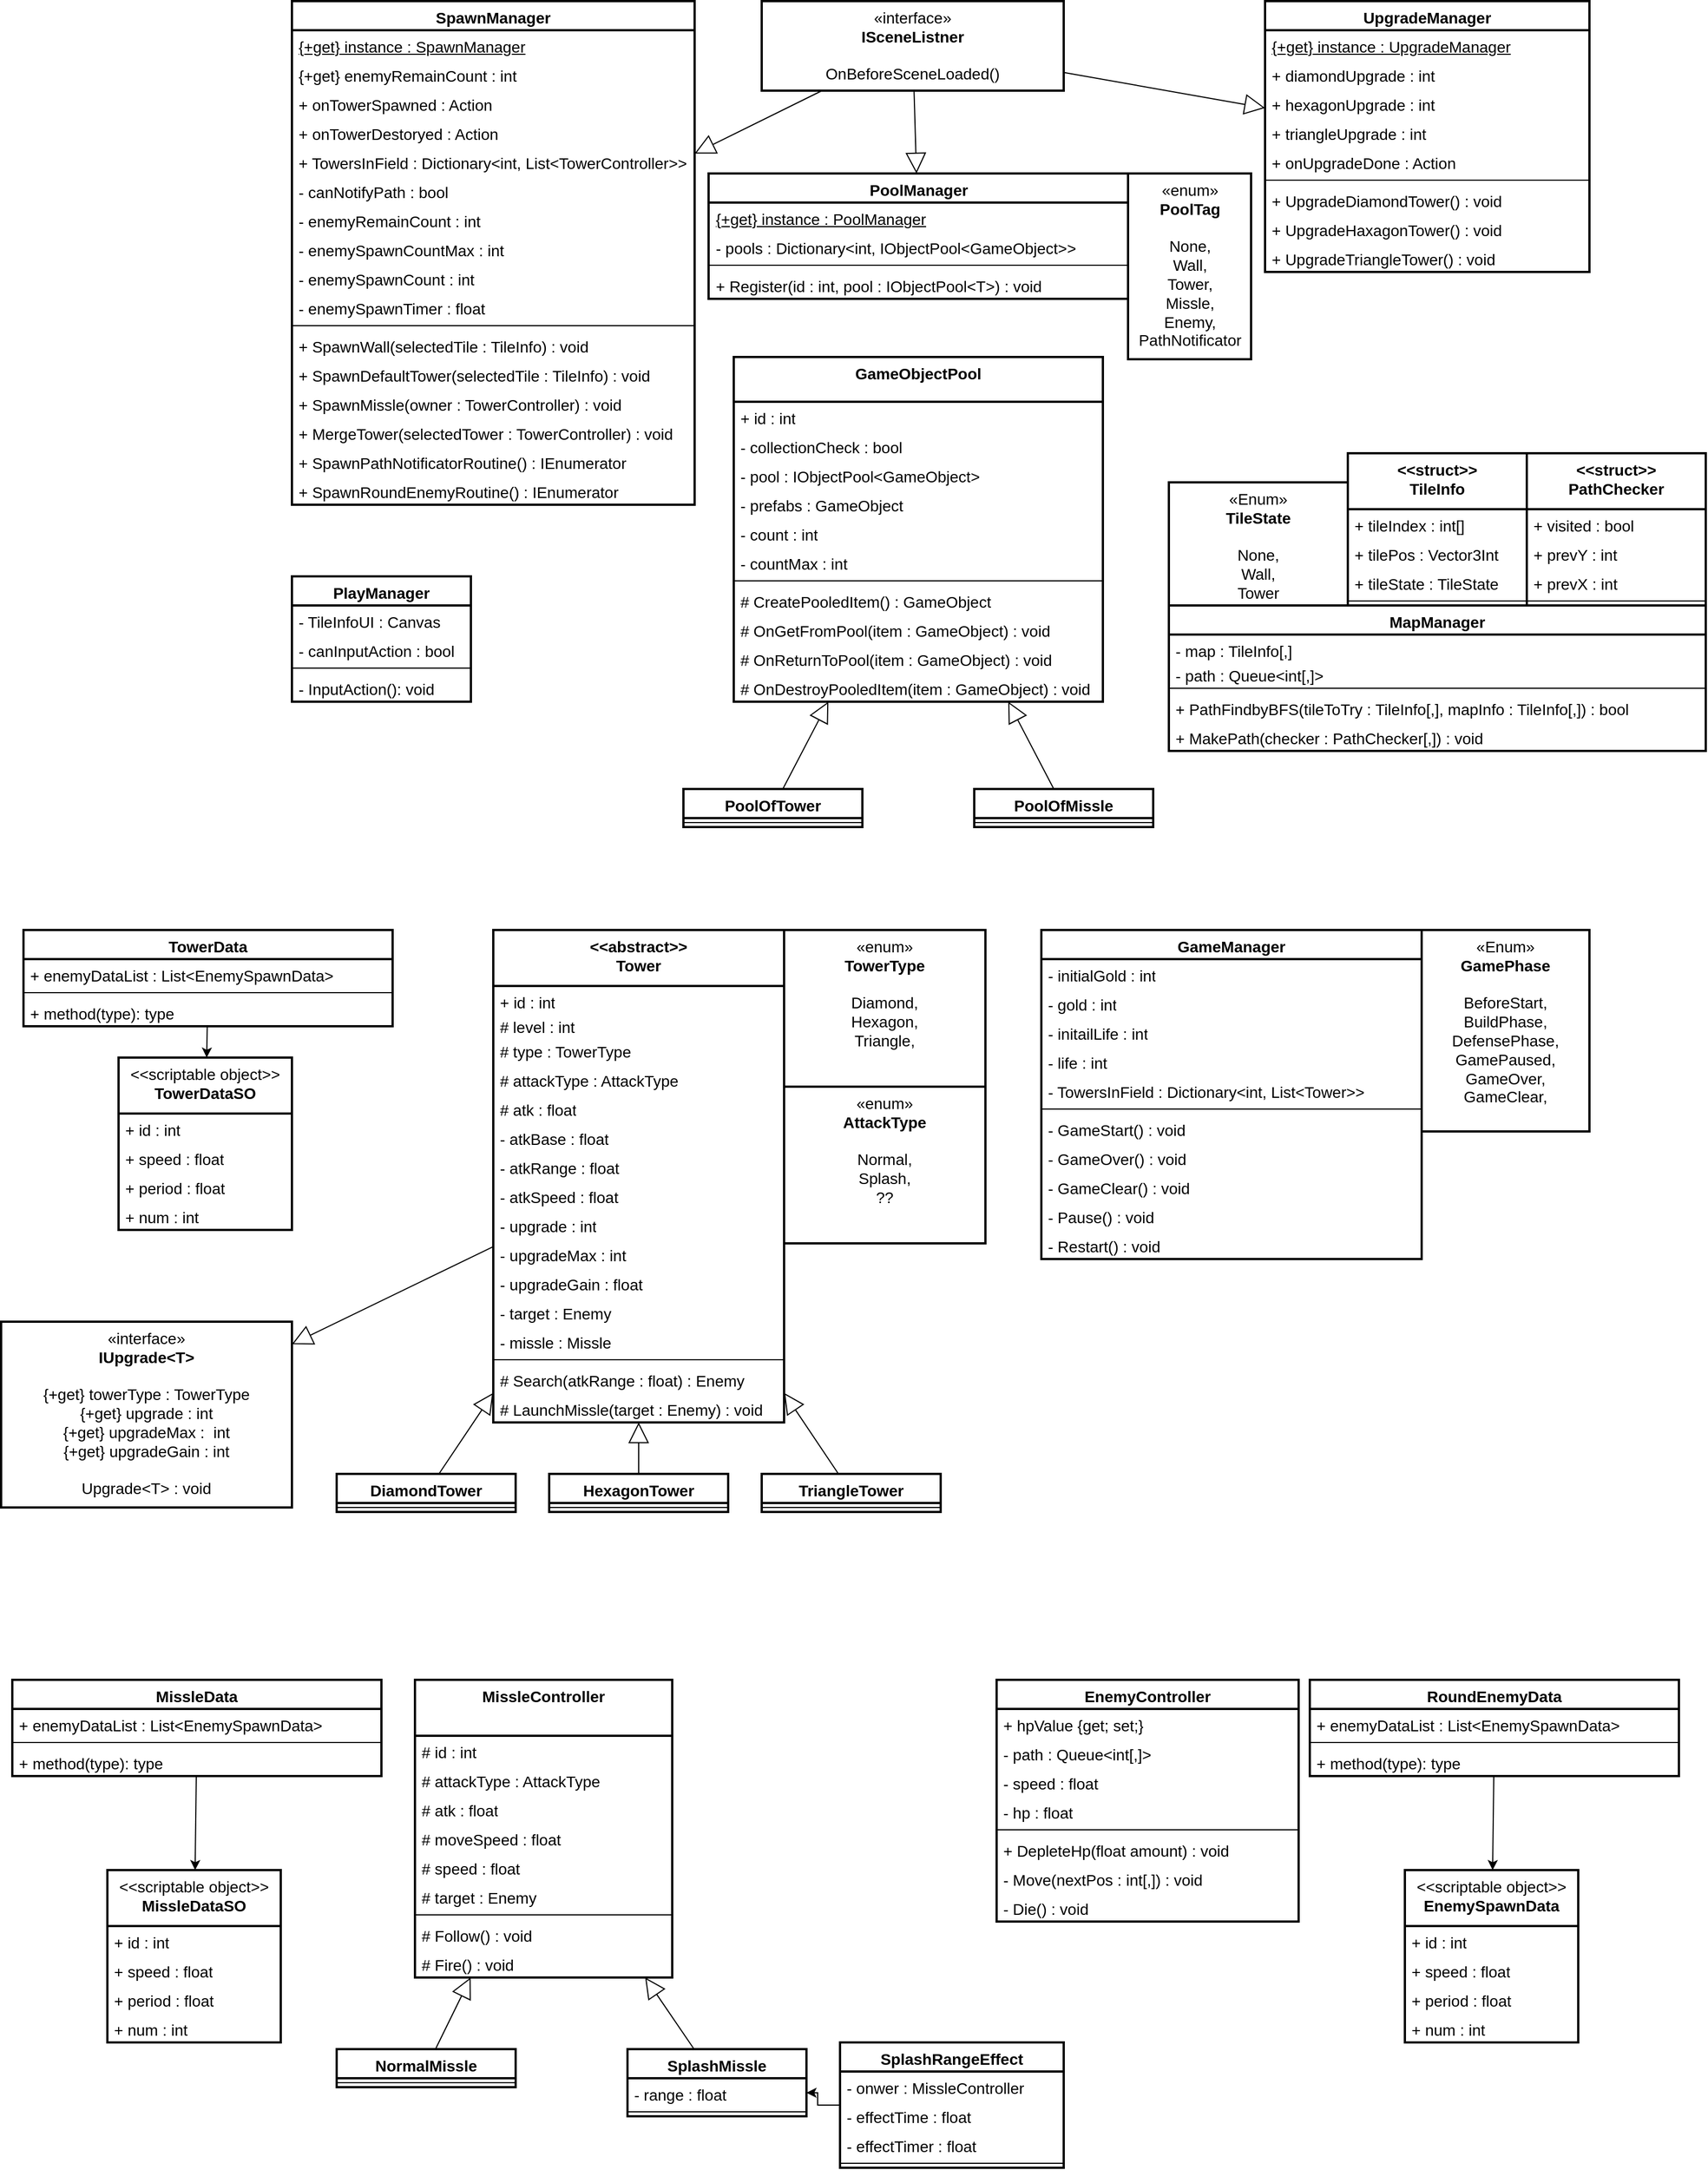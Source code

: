 <mxfile version="22.1.2" type="device" pages="3">
  <diagram name="페이지-1" id="D57Rc6TfMnEeDpuV9hIH">
    <mxGraphModel dx="1863" dy="1871" grid="1" gridSize="10" guides="1" tooltips="1" connect="1" arrows="1" fold="1" page="1" pageScale="1" pageWidth="827" pageHeight="1169" math="0" shadow="0">
      <root>
        <mxCell id="0" />
        <mxCell id="1" parent="0" />
        <mxCell id="Go99mi-lMQuyiL-y5bwb-12" value="MissleController" style="swimlane;fontStyle=1;align=center;verticalAlign=top;childLayout=stackLayout;horizontal=1;startSize=50;horizontalStack=0;resizeParent=1;resizeParentMax=0;resizeLast=0;collapsible=1;marginBottom=0;whiteSpace=wrap;html=1;fillStyle=auto;strokeColor=default;strokeWidth=2;spacingTop=0;spacingBottom=0;spacing=2;fontFamily=Helvetica;fontSize=14;fontColor=default;fillColor=default;" parent="1" vertex="1">
          <mxGeometry x="180" y="710" width="230" height="266" as="geometry">
            <mxRectangle x="550" y="150" width="80" height="30" as="alternateBounds" />
          </mxGeometry>
        </mxCell>
        <mxCell id="oWywrVgQypprUx-m5Ojd-1" value="# id : int" style="text;strokeColor=none;fillColor=none;align=left;verticalAlign=top;spacingLeft=4;spacingRight=4;overflow=hidden;rotatable=0;points=[[0,0.5],[1,0.5]];portConstraint=eastwest;whiteSpace=wrap;html=1;fontSize=14;fontFamily=Helvetica;fontColor=default;" parent="Go99mi-lMQuyiL-y5bwb-12" vertex="1">
          <mxGeometry y="50" width="230" height="26" as="geometry" />
        </mxCell>
        <mxCell id="Go99mi-lMQuyiL-y5bwb-32" value="# attackType : AttackType" style="text;strokeColor=none;fillColor=none;align=left;verticalAlign=top;spacingLeft=4;spacingRight=4;overflow=hidden;rotatable=0;points=[[0,0.5],[1,0.5]];portConstraint=eastwest;whiteSpace=wrap;html=1;fontSize=14;fontFamily=Helvetica;fontColor=default;" parent="Go99mi-lMQuyiL-y5bwb-12" vertex="1">
          <mxGeometry y="76" width="230" height="26" as="geometry" />
        </mxCell>
        <mxCell id="Go99mi-lMQuyiL-y5bwb-59" value="# atk : float" style="text;strokeColor=none;fillColor=none;align=left;verticalAlign=top;spacingLeft=4;spacingRight=4;overflow=hidden;rotatable=0;points=[[0,0.5],[1,0.5]];portConstraint=eastwest;whiteSpace=wrap;html=1;fontSize=14;fontFamily=Helvetica;fontColor=default;" parent="Go99mi-lMQuyiL-y5bwb-12" vertex="1">
          <mxGeometry y="102" width="230" height="26" as="geometry" />
        </mxCell>
        <mxCell id="Go99mi-lMQuyiL-y5bwb-13" value="# moveSpeed : float" style="text;strokeColor=none;fillColor=none;align=left;verticalAlign=top;spacingLeft=4;spacingRight=4;overflow=hidden;rotatable=0;points=[[0,0.5],[1,0.5]];portConstraint=eastwest;whiteSpace=wrap;html=1;fontSize=14;fontFamily=Helvetica;fontColor=default;" parent="Go99mi-lMQuyiL-y5bwb-12" vertex="1">
          <mxGeometry y="128" width="230" height="26" as="geometry" />
        </mxCell>
        <mxCell id="Go99mi-lMQuyiL-y5bwb-16" value="# speed : float" style="text;strokeColor=none;fillColor=none;align=left;verticalAlign=top;spacingLeft=4;spacingRight=4;overflow=hidden;rotatable=0;points=[[0,0.5],[1,0.5]];portConstraint=eastwest;whiteSpace=wrap;html=1;fontSize=14;fontFamily=Helvetica;fontColor=default;" parent="Go99mi-lMQuyiL-y5bwb-12" vertex="1">
          <mxGeometry y="154" width="230" height="26" as="geometry" />
        </mxCell>
        <mxCell id="Go99mi-lMQuyiL-y5bwb-18" value="# target : Enemy" style="text;strokeColor=none;fillColor=none;align=left;verticalAlign=top;spacingLeft=4;spacingRight=4;overflow=hidden;rotatable=0;points=[[0,0.5],[1,0.5]];portConstraint=eastwest;whiteSpace=wrap;html=1;fontSize=14;fontFamily=Helvetica;fontColor=default;" parent="Go99mi-lMQuyiL-y5bwb-12" vertex="1">
          <mxGeometry y="180" width="230" height="26" as="geometry" />
        </mxCell>
        <mxCell id="Go99mi-lMQuyiL-y5bwb-14" value="" style="line;strokeWidth=1;fillColor=none;align=left;verticalAlign=middle;spacingTop=-1;spacingLeft=3;spacingRight=3;rotatable=0;labelPosition=right;points=[];portConstraint=eastwest;strokeColor=inherit;fillStyle=auto;spacingBottom=0;spacing=2;fontFamily=Helvetica;fontSize=14;fontColor=default;html=1;" parent="Go99mi-lMQuyiL-y5bwb-12" vertex="1">
          <mxGeometry y="206" width="230" height="8" as="geometry" />
        </mxCell>
        <mxCell id="Go99mi-lMQuyiL-y5bwb-15" value="# Follow() : void" style="text;strokeColor=none;fillColor=none;align=left;verticalAlign=top;spacingLeft=4;spacingRight=4;overflow=hidden;rotatable=0;points=[[0,0.5],[1,0.5]];portConstraint=eastwest;whiteSpace=wrap;html=1;fontSize=14;fontFamily=Helvetica;fontColor=default;" parent="Go99mi-lMQuyiL-y5bwb-12" vertex="1">
          <mxGeometry y="214" width="230" height="26" as="geometry" />
        </mxCell>
        <mxCell id="Go99mi-lMQuyiL-y5bwb-53" value="# Fire() : void" style="text;strokeColor=none;fillColor=none;align=left;verticalAlign=top;spacingLeft=4;spacingRight=4;overflow=hidden;rotatable=0;points=[[0,0.5],[1,0.5]];portConstraint=eastwest;whiteSpace=wrap;html=1;fontSize=14;fontFamily=Helvetica;fontColor=default;" parent="Go99mi-lMQuyiL-y5bwb-12" vertex="1">
          <mxGeometry y="240" width="230" height="26" as="geometry" />
        </mxCell>
        <mxCell id="Go99mi-lMQuyiL-y5bwb-27" value="EnemyController" style="swimlane;fontStyle=1;align=center;verticalAlign=top;childLayout=stackLayout;horizontal=1;startSize=26;horizontalStack=0;resizeParent=1;resizeParentMax=0;resizeLast=0;collapsible=1;marginBottom=0;whiteSpace=wrap;html=1;fillStyle=auto;strokeColor=default;strokeWidth=2;spacingTop=0;spacingBottom=0;spacing=2;fontFamily=Helvetica;fontSize=14;fontColor=default;fillColor=default;" parent="1" vertex="1">
          <mxGeometry x="700" y="710" width="270" height="216" as="geometry" />
        </mxCell>
        <mxCell id="gAw4fXE5N5joj9is8AC2-31" value="+ hpValue {get; set;}" style="text;strokeColor=none;fillColor=none;align=left;verticalAlign=top;spacingLeft=4;spacingRight=4;overflow=hidden;rotatable=0;points=[[0,0.5],[1,0.5]];portConstraint=eastwest;whiteSpace=wrap;html=1;fontSize=14;fontFamily=Helvetica;fontColor=default;" parent="Go99mi-lMQuyiL-y5bwb-27" vertex="1">
          <mxGeometry y="26" width="270" height="26" as="geometry" />
        </mxCell>
        <mxCell id="Go99mi-lMQuyiL-y5bwb-28" value="- path : Queue&amp;lt;int[,]&amp;gt;" style="text;strokeColor=none;fillColor=none;align=left;verticalAlign=top;spacingLeft=4;spacingRight=4;overflow=hidden;rotatable=0;points=[[0,0.5],[1,0.5]];portConstraint=eastwest;whiteSpace=wrap;html=1;fontSize=14;fontFamily=Helvetica;fontColor=default;" parent="Go99mi-lMQuyiL-y5bwb-27" vertex="1">
          <mxGeometry y="52" width="270" height="26" as="geometry" />
        </mxCell>
        <mxCell id="Go99mi-lMQuyiL-y5bwb-52" value="- speed : float" style="text;strokeColor=none;fillColor=none;align=left;verticalAlign=top;spacingLeft=4;spacingRight=4;overflow=hidden;rotatable=0;points=[[0,0.5],[1,0.5]];portConstraint=eastwest;whiteSpace=wrap;html=1;fontSize=14;fontFamily=Helvetica;fontColor=default;" parent="Go99mi-lMQuyiL-y5bwb-27" vertex="1">
          <mxGeometry y="78" width="270" height="26" as="geometry" />
        </mxCell>
        <mxCell id="gAw4fXE5N5joj9is8AC2-1" value="- hp : float" style="text;strokeColor=none;fillColor=none;align=left;verticalAlign=top;spacingLeft=4;spacingRight=4;overflow=hidden;rotatable=0;points=[[0,0.5],[1,0.5]];portConstraint=eastwest;whiteSpace=wrap;html=1;fontSize=14;fontFamily=Helvetica;fontColor=default;" parent="Go99mi-lMQuyiL-y5bwb-27" vertex="1">
          <mxGeometry y="104" width="270" height="26" as="geometry" />
        </mxCell>
        <mxCell id="Go99mi-lMQuyiL-y5bwb-29" value="" style="line;strokeWidth=1;fillColor=none;align=left;verticalAlign=middle;spacingTop=-1;spacingLeft=3;spacingRight=3;rotatable=0;labelPosition=right;points=[];portConstraint=eastwest;strokeColor=inherit;fillStyle=auto;spacingBottom=0;spacing=2;fontFamily=Helvetica;fontSize=14;fontColor=default;html=1;" parent="Go99mi-lMQuyiL-y5bwb-27" vertex="1">
          <mxGeometry y="130" width="270" height="8" as="geometry" />
        </mxCell>
        <mxCell id="gAw4fXE5N5joj9is8AC2-2" value="+ DepleteHp(float amount) : void" style="text;strokeColor=none;fillColor=none;align=left;verticalAlign=top;spacingLeft=4;spacingRight=4;overflow=hidden;rotatable=0;points=[[0,0.5],[1,0.5]];portConstraint=eastwest;whiteSpace=wrap;html=1;fontSize=14;fontFamily=Helvetica;fontColor=default;" parent="Go99mi-lMQuyiL-y5bwb-27" vertex="1">
          <mxGeometry y="138" width="270" height="26" as="geometry" />
        </mxCell>
        <mxCell id="Go99mi-lMQuyiL-y5bwb-30" value="- Move(nextPos : int[,]) : void" style="text;strokeColor=none;fillColor=none;align=left;verticalAlign=top;spacingLeft=4;spacingRight=4;overflow=hidden;rotatable=0;points=[[0,0.5],[1,0.5]];portConstraint=eastwest;whiteSpace=wrap;html=1;fontSize=14;fontFamily=Helvetica;fontColor=default;" parent="Go99mi-lMQuyiL-y5bwb-27" vertex="1">
          <mxGeometry y="164" width="270" height="26" as="geometry" />
        </mxCell>
        <mxCell id="Go99mi-lMQuyiL-y5bwb-79" value="- Die() : void" style="text;strokeColor=none;fillColor=none;align=left;verticalAlign=top;spacingLeft=4;spacingRight=4;overflow=hidden;rotatable=0;points=[[0,0.5],[1,0.5]];portConstraint=eastwest;whiteSpace=wrap;html=1;fontSize=14;fontFamily=Helvetica;fontColor=default;" parent="Go99mi-lMQuyiL-y5bwb-27" vertex="1">
          <mxGeometry y="190" width="270" height="26" as="geometry" />
        </mxCell>
        <mxCell id="Go99mi-lMQuyiL-y5bwb-34" value="MapManager" style="swimlane;fontStyle=1;align=center;verticalAlign=top;childLayout=stackLayout;horizontal=1;startSize=26;horizontalStack=0;resizeParent=1;resizeParentMax=0;resizeLast=0;collapsible=1;marginBottom=0;whiteSpace=wrap;html=1;fillStyle=auto;strokeColor=default;strokeWidth=2;spacingTop=0;spacingBottom=0;spacing=2;fontFamily=Helvetica;fontSize=14;fontColor=default;fillColor=default;" parent="1" vertex="1">
          <mxGeometry x="854" y="-250" width="480" height="130" as="geometry" />
        </mxCell>
        <mxCell id="Go99mi-lMQuyiL-y5bwb-35" value="- map : TileInfo[,]" style="text;strokeColor=none;fillColor=none;align=left;verticalAlign=top;spacingLeft=4;spacingRight=4;overflow=hidden;rotatable=0;points=[[0,0.5],[1,0.5]];portConstraint=eastwest;whiteSpace=wrap;html=1;fontSize=14;fontFamily=Helvetica;fontColor=default;" parent="Go99mi-lMQuyiL-y5bwb-34" vertex="1">
          <mxGeometry y="26" width="480" height="22" as="geometry" />
        </mxCell>
        <mxCell id="Go99mi-lMQuyiL-y5bwb-38" value="- path : Queue&amp;lt;int[,]&amp;gt;" style="text;strokeColor=none;fillColor=none;align=left;verticalAlign=top;spacingLeft=4;spacingRight=4;overflow=hidden;rotatable=0;points=[[0,0.5],[1,0.5]];portConstraint=eastwest;whiteSpace=wrap;html=1;fontSize=14;fontFamily=Helvetica;fontColor=default;" parent="Go99mi-lMQuyiL-y5bwb-34" vertex="1">
          <mxGeometry y="48" width="480" height="22" as="geometry" />
        </mxCell>
        <mxCell id="Go99mi-lMQuyiL-y5bwb-36" value="" style="line;strokeWidth=1;fillColor=none;align=left;verticalAlign=middle;spacingTop=-1;spacingLeft=3;spacingRight=3;rotatable=0;labelPosition=right;points=[];portConstraint=eastwest;strokeColor=inherit;fillStyle=auto;spacingBottom=0;spacing=2;fontFamily=Helvetica;fontSize=14;fontColor=default;html=1;" parent="Go99mi-lMQuyiL-y5bwb-34" vertex="1">
          <mxGeometry y="70" width="480" height="8" as="geometry" />
        </mxCell>
        <mxCell id="Go99mi-lMQuyiL-y5bwb-48" value="+ PathFindbyBFS(tileToTry : TileInfo[,], mapInfo : TileInfo[,]) : bool" style="text;strokeColor=none;fillColor=none;align=left;verticalAlign=top;spacingLeft=4;spacingRight=4;overflow=hidden;rotatable=0;points=[[0,0.5],[1,0.5]];portConstraint=eastwest;whiteSpace=wrap;html=1;fontSize=14;fontFamily=Helvetica;fontColor=default;" parent="Go99mi-lMQuyiL-y5bwb-34" vertex="1">
          <mxGeometry y="78" width="480" height="26" as="geometry" />
        </mxCell>
        <mxCell id="oWywrVgQypprUx-m5Ojd-2" value="+ MakePath(checker : PathChecker[,]) : void" style="text;strokeColor=none;fillColor=none;align=left;verticalAlign=top;spacingLeft=4;spacingRight=4;overflow=hidden;rotatable=0;points=[[0,0.5],[1,0.5]];portConstraint=eastwest;whiteSpace=wrap;html=1;fontSize=14;fontFamily=Helvetica;fontColor=default;" parent="Go99mi-lMQuyiL-y5bwb-34" vertex="1">
          <mxGeometry y="104" width="480" height="26" as="geometry" />
        </mxCell>
        <mxCell id="Go99mi-lMQuyiL-y5bwb-40" value="GameManager" style="swimlane;fontStyle=1;align=center;verticalAlign=top;childLayout=stackLayout;horizontal=1;startSize=26;horizontalStack=0;resizeParent=1;resizeParentMax=0;resizeLast=0;collapsible=1;marginBottom=0;whiteSpace=wrap;html=1;fillStyle=auto;strokeColor=default;strokeWidth=2;spacingTop=0;spacingBottom=0;spacing=2;fontFamily=Helvetica;fontSize=14;fontColor=default;fillColor=default;" parent="1" vertex="1">
          <mxGeometry x="740" y="40" width="340" height="294" as="geometry" />
        </mxCell>
        <mxCell id="Go99mi-lMQuyiL-y5bwb-45" value="- initialGold : int" style="text;strokeColor=none;fillColor=none;align=left;verticalAlign=top;spacingLeft=4;spacingRight=4;overflow=hidden;rotatable=0;points=[[0,0.5],[1,0.5]];portConstraint=eastwest;whiteSpace=wrap;html=1;fontSize=14;fontFamily=Helvetica;fontColor=default;" parent="Go99mi-lMQuyiL-y5bwb-40" vertex="1">
          <mxGeometry y="26" width="340" height="26" as="geometry" />
        </mxCell>
        <mxCell id="Go99mi-lMQuyiL-y5bwb-55" value="- gold : int" style="text;strokeColor=none;fillColor=none;align=left;verticalAlign=top;spacingLeft=4;spacingRight=4;overflow=hidden;rotatable=0;points=[[0,0.5],[1,0.5]];portConstraint=eastwest;whiteSpace=wrap;html=1;fontSize=14;fontFamily=Helvetica;fontColor=default;" parent="Go99mi-lMQuyiL-y5bwb-40" vertex="1">
          <mxGeometry y="52" width="340" height="26" as="geometry" />
        </mxCell>
        <mxCell id="FlKm15L6QkQzubuS4Vc--1" value="- initailLife : int" style="text;strokeColor=none;fillColor=none;align=left;verticalAlign=top;spacingLeft=4;spacingRight=4;overflow=hidden;rotatable=0;points=[[0,0.5],[1,0.5]];portConstraint=eastwest;whiteSpace=wrap;html=1;fontSize=14;fontFamily=Helvetica;fontColor=default;" parent="Go99mi-lMQuyiL-y5bwb-40" vertex="1">
          <mxGeometry y="78" width="340" height="26" as="geometry" />
        </mxCell>
        <mxCell id="FlKm15L6QkQzubuS4Vc--2" value="- life : int" style="text;strokeColor=none;fillColor=none;align=left;verticalAlign=top;spacingLeft=4;spacingRight=4;overflow=hidden;rotatable=0;points=[[0,0.5],[1,0.5]];portConstraint=eastwest;whiteSpace=wrap;html=1;fontSize=14;fontFamily=Helvetica;fontColor=default;" parent="Go99mi-lMQuyiL-y5bwb-40" vertex="1">
          <mxGeometry y="104" width="340" height="26" as="geometry" />
        </mxCell>
        <mxCell id="gAw4fXE5N5joj9is8AC2-27" value="- TowersInField : Dictionary&amp;lt;int, List&amp;lt;Tower&amp;gt;&amp;gt;" style="text;strokeColor=none;fillColor=none;align=left;verticalAlign=top;spacingLeft=4;spacingRight=4;overflow=hidden;rotatable=0;points=[[0,0.5],[1,0.5]];portConstraint=eastwest;whiteSpace=wrap;html=1;fontSize=14;fontFamily=Helvetica;fontColor=default;" parent="Go99mi-lMQuyiL-y5bwb-40" vertex="1">
          <mxGeometry y="130" width="340" height="26" as="geometry" />
        </mxCell>
        <mxCell id="Go99mi-lMQuyiL-y5bwb-42" value="" style="line;strokeWidth=1;fillColor=none;align=left;verticalAlign=middle;spacingTop=-1;spacingLeft=3;spacingRight=3;rotatable=0;labelPosition=right;points=[];portConstraint=eastwest;strokeColor=inherit;fillStyle=auto;spacingBottom=0;spacing=2;fontFamily=Helvetica;fontSize=14;fontColor=default;html=1;" parent="Go99mi-lMQuyiL-y5bwb-40" vertex="1">
          <mxGeometry y="156" width="340" height="8" as="geometry" />
        </mxCell>
        <mxCell id="Go99mi-lMQuyiL-y5bwb-43" value="- GameStart() : void" style="text;strokeColor=none;fillColor=none;align=left;verticalAlign=top;spacingLeft=4;spacingRight=4;overflow=hidden;rotatable=0;points=[[0,0.5],[1,0.5]];portConstraint=eastwest;whiteSpace=wrap;html=1;fontSize=14;fontFamily=Helvetica;fontColor=default;" parent="Go99mi-lMQuyiL-y5bwb-40" vertex="1">
          <mxGeometry y="164" width="340" height="26" as="geometry" />
        </mxCell>
        <mxCell id="Go99mi-lMQuyiL-y5bwb-49" value="- GameOver() : void" style="text;strokeColor=none;fillColor=none;align=left;verticalAlign=top;spacingLeft=4;spacingRight=4;overflow=hidden;rotatable=0;points=[[0,0.5],[1,0.5]];portConstraint=eastwest;whiteSpace=wrap;html=1;fontSize=14;fontFamily=Helvetica;fontColor=default;" parent="Go99mi-lMQuyiL-y5bwb-40" vertex="1">
          <mxGeometry y="190" width="340" height="26" as="geometry" />
        </mxCell>
        <mxCell id="Go99mi-lMQuyiL-y5bwb-50" value="- GameClear() : void" style="text;strokeColor=none;fillColor=none;align=left;verticalAlign=top;spacingLeft=4;spacingRight=4;overflow=hidden;rotatable=0;points=[[0,0.5],[1,0.5]];portConstraint=eastwest;whiteSpace=wrap;html=1;fontSize=14;fontFamily=Helvetica;fontColor=default;" parent="Go99mi-lMQuyiL-y5bwb-40" vertex="1">
          <mxGeometry y="216" width="340" height="26" as="geometry" />
        </mxCell>
        <mxCell id="Go99mi-lMQuyiL-y5bwb-65" value="- Pause() : void" style="text;strokeColor=none;fillColor=none;align=left;verticalAlign=top;spacingLeft=4;spacingRight=4;overflow=hidden;rotatable=0;points=[[0,0.5],[1,0.5]];portConstraint=eastwest;whiteSpace=wrap;html=1;fontSize=14;fontFamily=Helvetica;fontColor=default;" parent="Go99mi-lMQuyiL-y5bwb-40" vertex="1">
          <mxGeometry y="242" width="340" height="26" as="geometry" />
        </mxCell>
        <mxCell id="Go99mi-lMQuyiL-y5bwb-51" value="- Restart() : void" style="text;strokeColor=none;fillColor=none;align=left;verticalAlign=top;spacingLeft=4;spacingRight=4;overflow=hidden;rotatable=0;points=[[0,0.5],[1,0.5]];portConstraint=eastwest;whiteSpace=wrap;html=1;fontSize=14;fontFamily=Helvetica;fontColor=default;" parent="Go99mi-lMQuyiL-y5bwb-40" vertex="1">
          <mxGeometry y="268" width="340" height="26" as="geometry" />
        </mxCell>
        <mxCell id="Go99mi-lMQuyiL-y5bwb-66" value="NormalMissle" style="swimlane;fontStyle=1;align=center;verticalAlign=top;childLayout=stackLayout;horizontal=1;startSize=26;horizontalStack=0;resizeParent=1;resizeParentMax=0;resizeLast=0;collapsible=1;marginBottom=0;whiteSpace=wrap;html=1;fillStyle=auto;strokeColor=default;strokeWidth=2;spacingTop=0;spacingBottom=0;spacing=2;fontFamily=Helvetica;fontSize=14;fontColor=default;fillColor=default;" parent="1" vertex="1">
          <mxGeometry x="110" y="1040" width="160" height="34" as="geometry" />
        </mxCell>
        <mxCell id="Go99mi-lMQuyiL-y5bwb-68" value="" style="line;strokeWidth=1;fillColor=none;align=left;verticalAlign=middle;spacingTop=-1;spacingLeft=3;spacingRight=3;rotatable=0;labelPosition=right;points=[];portConstraint=eastwest;strokeColor=inherit;fillStyle=auto;spacingBottom=0;spacing=2;fontFamily=Helvetica;fontSize=14;fontColor=default;html=1;" parent="Go99mi-lMQuyiL-y5bwb-66" vertex="1">
          <mxGeometry y="26" width="160" height="8" as="geometry" />
        </mxCell>
        <mxCell id="Go99mi-lMQuyiL-y5bwb-70" value="SplashMissle" style="swimlane;fontStyle=1;align=center;verticalAlign=top;childLayout=stackLayout;horizontal=1;startSize=26;horizontalStack=0;resizeParent=1;resizeParentMax=0;resizeLast=0;collapsible=1;marginBottom=0;whiteSpace=wrap;html=1;fillStyle=auto;strokeColor=default;strokeWidth=2;spacingTop=0;spacingBottom=0;spacing=2;fontFamily=Helvetica;fontSize=14;fontColor=default;fillColor=default;" parent="1" vertex="1">
          <mxGeometry x="370" y="1040" width="160" height="60" as="geometry" />
        </mxCell>
        <mxCell id="Go99mi-lMQuyiL-y5bwb-71" value="- range : float" style="text;strokeColor=none;fillColor=none;align=left;verticalAlign=top;spacingLeft=4;spacingRight=4;overflow=hidden;rotatable=0;points=[[0,0.5],[1,0.5]];portConstraint=eastwest;whiteSpace=wrap;html=1;fontSize=14;fontFamily=Helvetica;fontColor=default;" parent="Go99mi-lMQuyiL-y5bwb-70" vertex="1">
          <mxGeometry y="26" width="160" height="26" as="geometry" />
        </mxCell>
        <mxCell id="Go99mi-lMQuyiL-y5bwb-72" value="" style="line;strokeWidth=1;fillColor=none;align=left;verticalAlign=middle;spacingTop=-1;spacingLeft=3;spacingRight=3;rotatable=0;labelPosition=right;points=[];portConstraint=eastwest;strokeColor=inherit;fillStyle=auto;spacingBottom=0;spacing=2;fontFamily=Helvetica;fontSize=14;fontColor=default;html=1;" parent="Go99mi-lMQuyiL-y5bwb-70" vertex="1">
          <mxGeometry y="52" width="160" height="8" as="geometry" />
        </mxCell>
        <mxCell id="Go99mi-lMQuyiL-y5bwb-76" value="" style="endArrow=block;endSize=16;endFill=0;html=1;rounded=0;fontFamily=Helvetica;fontSize=14;fontColor=default;" parent="1" source="Go99mi-lMQuyiL-y5bwb-66" target="Go99mi-lMQuyiL-y5bwb-12" edge="1">
          <mxGeometry width="160" relative="1" as="geometry">
            <mxPoint x="440" y="850" as="sourcePoint" />
            <mxPoint x="600" y="850" as="targetPoint" />
          </mxGeometry>
        </mxCell>
        <mxCell id="Go99mi-lMQuyiL-y5bwb-78" value="" style="endArrow=block;endSize=16;endFill=0;html=1;rounded=0;fontFamily=Helvetica;fontSize=14;fontColor=default;" parent="1" source="Go99mi-lMQuyiL-y5bwb-70" target="Go99mi-lMQuyiL-y5bwb-12" edge="1">
          <mxGeometry width="160" relative="1" as="geometry">
            <mxPoint x="282" y="1050" as="sourcePoint" />
            <mxPoint x="328" y="960" as="targetPoint" />
          </mxGeometry>
        </mxCell>
        <mxCell id="gAw4fXE5N5joj9is8AC2-10" value="&lt;span style=&quot;font-weight: normal;&quot;&gt;&amp;lt;&amp;lt;scriptable object&amp;gt;&amp;gt;&lt;br&gt;&lt;/span&gt;EnemySpawnData" style="swimlane;fontStyle=1;align=center;verticalAlign=top;childLayout=stackLayout;horizontal=1;startSize=50;horizontalStack=0;resizeParent=1;resizeParentMax=0;resizeLast=0;collapsible=1;marginBottom=0;whiteSpace=wrap;html=1;fillStyle=auto;strokeColor=default;strokeWidth=2;spacingTop=0;spacingBottom=0;spacing=2;fontFamily=Helvetica;fontSize=14;fontColor=default;fillColor=default;" parent="1" vertex="1">
          <mxGeometry x="1065" y="880" width="155" height="154" as="geometry" />
        </mxCell>
        <mxCell id="gAw4fXE5N5joj9is8AC2-11" value="+ id : int" style="text;strokeColor=none;fillColor=none;align=left;verticalAlign=top;spacingLeft=4;spacingRight=4;overflow=hidden;rotatable=0;points=[[0,0.5],[1,0.5]];portConstraint=eastwest;whiteSpace=wrap;html=1;fontSize=14;fontFamily=Helvetica;fontColor=default;" parent="gAw4fXE5N5joj9is8AC2-10" vertex="1">
          <mxGeometry y="50" width="155" height="26" as="geometry" />
        </mxCell>
        <mxCell id="gAw4fXE5N5joj9is8AC2-14" value="+ speed : float" style="text;strokeColor=none;fillColor=none;align=left;verticalAlign=top;spacingLeft=4;spacingRight=4;overflow=hidden;rotatable=0;points=[[0,0.5],[1,0.5]];portConstraint=eastwest;whiteSpace=wrap;html=1;fontSize=14;fontFamily=Helvetica;fontColor=default;" parent="gAw4fXE5N5joj9is8AC2-10" vertex="1">
          <mxGeometry y="76" width="155" height="26" as="geometry" />
        </mxCell>
        <mxCell id="EdDGFJNnuyMnlqYXxT2H-22" value="+ period : float" style="text;strokeColor=none;fillColor=none;align=left;verticalAlign=top;spacingLeft=4;spacingRight=4;overflow=hidden;rotatable=0;points=[[0,0.5],[1,0.5]];portConstraint=eastwest;whiteSpace=wrap;html=1;fontSize=14;fontFamily=Helvetica;fontColor=default;" parent="gAw4fXE5N5joj9is8AC2-10" vertex="1">
          <mxGeometry y="102" width="155" height="26" as="geometry" />
        </mxCell>
        <mxCell id="EdDGFJNnuyMnlqYXxT2H-23" value="+ num : int" style="text;strokeColor=none;fillColor=none;align=left;verticalAlign=top;spacingLeft=4;spacingRight=4;overflow=hidden;rotatable=0;points=[[0,0.5],[1,0.5]];portConstraint=eastwest;whiteSpace=wrap;html=1;fontSize=14;fontFamily=Helvetica;fontColor=default;" parent="gAw4fXE5N5joj9is8AC2-10" vertex="1">
          <mxGeometry y="128" width="155" height="26" as="geometry" />
        </mxCell>
        <mxCell id="gAw4fXE5N5joj9is8AC2-21" value="RoundEnemyData" style="swimlane;fontStyle=1;align=center;verticalAlign=top;childLayout=stackLayout;horizontal=1;startSize=26;horizontalStack=0;resizeParent=1;resizeParentMax=0;resizeLast=0;collapsible=1;marginBottom=0;whiteSpace=wrap;html=1;fillStyle=auto;strokeColor=default;strokeWidth=2;spacingTop=0;spacingBottom=0;spacing=2;fontFamily=Helvetica;fontSize=14;fontColor=default;fillColor=default;" parent="1" vertex="1">
          <mxGeometry x="980" y="710" width="330" height="86" as="geometry" />
        </mxCell>
        <mxCell id="gAw4fXE5N5joj9is8AC2-22" value="+ enemyDataList : List&amp;lt;EnemySpawnData&amp;gt;" style="text;strokeColor=none;fillColor=none;align=left;verticalAlign=top;spacingLeft=4;spacingRight=4;overflow=hidden;rotatable=0;points=[[0,0.5],[1,0.5]];portConstraint=eastwest;whiteSpace=wrap;html=1;fontSize=14;fontFamily=Helvetica;fontColor=default;" parent="gAw4fXE5N5joj9is8AC2-21" vertex="1">
          <mxGeometry y="26" width="330" height="26" as="geometry" />
        </mxCell>
        <mxCell id="gAw4fXE5N5joj9is8AC2-23" value="" style="line;strokeWidth=1;fillColor=none;align=left;verticalAlign=middle;spacingTop=-1;spacingLeft=3;spacingRight=3;rotatable=0;labelPosition=right;points=[];portConstraint=eastwest;strokeColor=inherit;fillStyle=auto;spacingBottom=0;spacing=2;fontFamily=Helvetica;fontSize=14;fontColor=default;startSize=50;html=1;" parent="gAw4fXE5N5joj9is8AC2-21" vertex="1">
          <mxGeometry y="52" width="330" height="8" as="geometry" />
        </mxCell>
        <mxCell id="gAw4fXE5N5joj9is8AC2-24" value="+ method(type): type" style="text;strokeColor=none;fillColor=none;align=left;verticalAlign=top;spacingLeft=4;spacingRight=4;overflow=hidden;rotatable=0;points=[[0,0.5],[1,0.5]];portConstraint=eastwest;whiteSpace=wrap;html=1;fontSize=14;fontFamily=Helvetica;fontColor=default;" parent="gAw4fXE5N5joj9is8AC2-21" vertex="1">
          <mxGeometry y="60" width="330" height="26" as="geometry" />
        </mxCell>
        <mxCell id="gAw4fXE5N5joj9is8AC2-25" value="" style="endArrow=classic;html=1;rounded=0;fontFamily=Helvetica;fontSize=14;fontColor=default;startSize=50;" parent="1" source="gAw4fXE5N5joj9is8AC2-21" target="gAw4fXE5N5joj9is8AC2-10" edge="1">
          <mxGeometry width="50" height="50" relative="1" as="geometry">
            <mxPoint x="880" y="700" as="sourcePoint" />
            <mxPoint x="930" y="650" as="targetPoint" />
          </mxGeometry>
        </mxCell>
        <mxCell id="FlKm15L6QkQzubuS4Vc--14" value="«Enum»&lt;br&gt;&lt;b&gt;GamePhase&lt;/b&gt;&lt;br&gt;&lt;br&gt;BeforeStart,&lt;br&gt;BuildPhase,&lt;br&gt;DefensePhase,&lt;br&gt;GamePaused,&lt;br&gt;GameOver,&lt;br&gt;GameClear," style="html=1;whiteSpace=wrap;fillStyle=auto;strokeColor=default;strokeWidth=2;align=center;verticalAlign=top;spacingTop=0;spacingBottom=0;spacing=2;fontFamily=Helvetica;fontSize=14;fontColor=default;startSize=26;fillColor=default;" parent="1" vertex="1">
          <mxGeometry x="1080" y="40" width="150" height="180" as="geometry" />
        </mxCell>
        <mxCell id="ih3u81n8QJZLHluAccd9-5" value="PoolManager" style="swimlane;fontStyle=1;align=center;verticalAlign=top;childLayout=stackLayout;horizontal=1;startSize=26;horizontalStack=0;resizeParent=1;resizeParentMax=0;resizeLast=0;collapsible=1;marginBottom=0;whiteSpace=wrap;html=1;fillStyle=auto;strokeColor=default;strokeWidth=2;spacingTop=0;spacingBottom=0;spacing=2;fontFamily=Helvetica;fontSize=14;fontColor=default;fillColor=default;" parent="1" vertex="1">
          <mxGeometry x="442.5" y="-636" width="375" height="112" as="geometry" />
        </mxCell>
        <mxCell id="ih3u81n8QJZLHluAccd9-6" value="&lt;u&gt;{+get} instance : PoolManager&lt;/u&gt;" style="text;strokeColor=none;fillColor=none;align=left;verticalAlign=top;spacingLeft=4;spacingRight=4;overflow=hidden;rotatable=0;points=[[0,0.5],[1,0.5]];portConstraint=eastwest;whiteSpace=wrap;html=1;fontSize=14;fontFamily=Helvetica;fontColor=default;" parent="ih3u81n8QJZLHluAccd9-5" vertex="1">
          <mxGeometry y="26" width="375" height="26" as="geometry" />
        </mxCell>
        <mxCell id="ih3u81n8QJZLHluAccd9-10" value="- pools : Dictionary&amp;lt;int, IObjectPool&amp;lt;GameObject&amp;gt;&amp;gt;" style="text;strokeColor=none;fillColor=none;align=left;verticalAlign=top;spacingLeft=4;spacingRight=4;overflow=hidden;rotatable=0;points=[[0,0.5],[1,0.5]];portConstraint=eastwest;whiteSpace=wrap;html=1;fontSize=14;fontFamily=Helvetica;fontColor=default;" parent="ih3u81n8QJZLHluAccd9-5" vertex="1">
          <mxGeometry y="52" width="375" height="26" as="geometry" />
        </mxCell>
        <mxCell id="ih3u81n8QJZLHluAccd9-7" value="" style="line;strokeWidth=1;fillColor=none;align=left;verticalAlign=middle;spacingTop=-1;spacingLeft=3;spacingRight=3;rotatable=0;labelPosition=right;points=[];portConstraint=eastwest;strokeColor=inherit;fillStyle=auto;spacingBottom=0;spacing=2;fontFamily=Helvetica;fontSize=14;fontColor=default;startSize=50;html=1;" parent="ih3u81n8QJZLHluAccd9-5" vertex="1">
          <mxGeometry y="78" width="375" height="8" as="geometry" />
        </mxCell>
        <mxCell id="ih3u81n8QJZLHluAccd9-8" value="+ Register(id : int, pool : IObjectPool&amp;lt;T&amp;gt;) : void" style="text;strokeColor=none;fillColor=none;align=left;verticalAlign=top;spacingLeft=4;spacingRight=4;overflow=hidden;rotatable=0;points=[[0,0.5],[1,0.5]];portConstraint=eastwest;whiteSpace=wrap;html=1;fontSize=14;fontFamily=Helvetica;fontColor=default;" parent="ih3u81n8QJZLHluAccd9-5" vertex="1">
          <mxGeometry y="86" width="375" height="26" as="geometry" />
        </mxCell>
        <mxCell id="ih3u81n8QJZLHluAccd9-15" value="GameObjectPool" style="swimlane;fontStyle=1;align=center;verticalAlign=top;childLayout=stackLayout;horizontal=1;startSize=40;horizontalStack=0;resizeParent=1;resizeParentMax=0;resizeLast=0;collapsible=1;marginBottom=0;whiteSpace=wrap;html=1;fillStyle=auto;strokeColor=default;strokeWidth=2;spacingTop=0;spacingBottom=0;spacing=2;fontFamily=Helvetica;fontSize=14;fontColor=default;fillColor=default;" parent="1" vertex="1">
          <mxGeometry x="465" y="-472" width="330" height="308" as="geometry" />
        </mxCell>
        <mxCell id="ih3u81n8QJZLHluAccd9-16" value="+ id : int" style="text;strokeColor=none;fillColor=none;align=left;verticalAlign=top;spacingLeft=4;spacingRight=4;overflow=hidden;rotatable=0;points=[[0,0.5],[1,0.5]];portConstraint=eastwest;whiteSpace=wrap;html=1;fontSize=14;fontFamily=Helvetica;fontColor=default;" parent="ih3u81n8QJZLHluAccd9-15" vertex="1">
          <mxGeometry y="40" width="330" height="26" as="geometry" />
        </mxCell>
        <mxCell id="ih3u81n8QJZLHluAccd9-24" value="- collectionCheck : bool" style="text;strokeColor=none;fillColor=none;align=left;verticalAlign=top;spacingLeft=4;spacingRight=4;overflow=hidden;rotatable=0;points=[[0,0.5],[1,0.5]];portConstraint=eastwest;whiteSpace=wrap;html=1;fontSize=14;fontFamily=Helvetica;fontColor=default;" parent="ih3u81n8QJZLHluAccd9-15" vertex="1">
          <mxGeometry y="66" width="330" height="26" as="geometry" />
        </mxCell>
        <mxCell id="ih3u81n8QJZLHluAccd9-23" value="- pool : IObjectPool&amp;lt;GameObject&amp;gt;" style="text;strokeColor=none;fillColor=none;align=left;verticalAlign=top;spacingLeft=4;spacingRight=4;overflow=hidden;rotatable=0;points=[[0,0.5],[1,0.5]];portConstraint=eastwest;whiteSpace=wrap;html=1;fontSize=14;fontFamily=Helvetica;fontColor=default;" parent="ih3u81n8QJZLHluAccd9-15" vertex="1">
          <mxGeometry y="92" width="330" height="26" as="geometry" />
        </mxCell>
        <mxCell id="ih3u81n8QJZLHluAccd9-20" value="- prefabs : GameObject" style="text;strokeColor=none;fillColor=none;align=left;verticalAlign=top;spacingLeft=4;spacingRight=4;overflow=hidden;rotatable=0;points=[[0,0.5],[1,0.5]];portConstraint=eastwest;whiteSpace=wrap;html=1;fontSize=14;fontFamily=Helvetica;fontColor=default;" parent="ih3u81n8QJZLHluAccd9-15" vertex="1">
          <mxGeometry y="118" width="330" height="26" as="geometry" />
        </mxCell>
        <mxCell id="ih3u81n8QJZLHluAccd9-21" value="- count : int" style="text;strokeColor=none;fillColor=none;align=left;verticalAlign=top;spacingLeft=4;spacingRight=4;overflow=hidden;rotatable=0;points=[[0,0.5],[1,0.5]];portConstraint=eastwest;whiteSpace=wrap;html=1;fontSize=14;fontFamily=Helvetica;fontColor=default;" parent="ih3u81n8QJZLHluAccd9-15" vertex="1">
          <mxGeometry y="144" width="330" height="26" as="geometry" />
        </mxCell>
        <mxCell id="ih3u81n8QJZLHluAccd9-22" value="- countMax : int" style="text;strokeColor=none;fillColor=none;align=left;verticalAlign=top;spacingLeft=4;spacingRight=4;overflow=hidden;rotatable=0;points=[[0,0.5],[1,0.5]];portConstraint=eastwest;whiteSpace=wrap;html=1;fontSize=14;fontFamily=Helvetica;fontColor=default;" parent="ih3u81n8QJZLHluAccd9-15" vertex="1">
          <mxGeometry y="170" width="330" height="26" as="geometry" />
        </mxCell>
        <mxCell id="ih3u81n8QJZLHluAccd9-17" value="" style="line;strokeWidth=1;fillColor=none;align=left;verticalAlign=middle;spacingTop=-1;spacingLeft=3;spacingRight=3;rotatable=0;labelPosition=right;points=[];portConstraint=eastwest;strokeColor=inherit;fillStyle=auto;spacingBottom=0;spacing=2;fontFamily=Helvetica;fontSize=14;fontColor=default;startSize=50;html=1;" parent="ih3u81n8QJZLHluAccd9-15" vertex="1">
          <mxGeometry y="196" width="330" height="8" as="geometry" />
        </mxCell>
        <mxCell id="ih3u81n8QJZLHluAccd9-18" value="# CreatePooledItem() : GameObject" style="text;strokeColor=none;fillColor=none;align=left;verticalAlign=top;spacingLeft=4;spacingRight=4;overflow=hidden;rotatable=0;points=[[0,0.5],[1,0.5]];portConstraint=eastwest;whiteSpace=wrap;html=1;fontSize=14;fontFamily=Helvetica;fontColor=default;" parent="ih3u81n8QJZLHluAccd9-15" vertex="1">
          <mxGeometry y="204" width="330" height="26" as="geometry" />
        </mxCell>
        <mxCell id="ih3u81n8QJZLHluAccd9-25" value="# OnGetFromPool(item : GameObject) : void" style="text;strokeColor=none;fillColor=none;align=left;verticalAlign=top;spacingLeft=4;spacingRight=4;overflow=hidden;rotatable=0;points=[[0,0.5],[1,0.5]];portConstraint=eastwest;whiteSpace=wrap;html=1;fontSize=14;fontFamily=Helvetica;fontColor=default;" parent="ih3u81n8QJZLHluAccd9-15" vertex="1">
          <mxGeometry y="230" width="330" height="26" as="geometry" />
        </mxCell>
        <mxCell id="ih3u81n8QJZLHluAccd9-26" value="# OnReturnToPool(item : GameObject) : void" style="text;strokeColor=none;fillColor=none;align=left;verticalAlign=top;spacingLeft=4;spacingRight=4;overflow=hidden;rotatable=0;points=[[0,0.5],[1,0.5]];portConstraint=eastwest;whiteSpace=wrap;html=1;fontSize=14;fontFamily=Helvetica;fontColor=default;" parent="ih3u81n8QJZLHluAccd9-15" vertex="1">
          <mxGeometry y="256" width="330" height="26" as="geometry" />
        </mxCell>
        <mxCell id="ih3u81n8QJZLHluAccd9-27" value="# OnDestroyPooledItem(item : GameObject) : void" style="text;strokeColor=none;fillColor=none;align=left;verticalAlign=top;spacingLeft=4;spacingRight=4;overflow=hidden;rotatable=0;points=[[0,0.5],[1,0.5]];portConstraint=eastwest;whiteSpace=wrap;html=1;fontSize=14;fontFamily=Helvetica;fontColor=default;" parent="ih3u81n8QJZLHluAccd9-15" vertex="1">
          <mxGeometry y="282" width="330" height="26" as="geometry" />
        </mxCell>
        <mxCell id="ih3u81n8QJZLHluAccd9-28" value="PoolOfTower" style="swimlane;fontStyle=1;align=center;verticalAlign=top;childLayout=stackLayout;horizontal=1;startSize=26;horizontalStack=0;resizeParent=1;resizeParentMax=0;resizeLast=0;collapsible=1;marginBottom=0;whiteSpace=wrap;html=1;fillStyle=auto;strokeColor=default;strokeWidth=2;spacingTop=0;spacingBottom=0;spacing=2;fontFamily=Helvetica;fontSize=14;fontColor=default;fillColor=default;" parent="1" vertex="1">
          <mxGeometry x="420" y="-86" width="160" height="34" as="geometry" />
        </mxCell>
        <mxCell id="ih3u81n8QJZLHluAccd9-30" value="" style="line;strokeWidth=1;fillColor=none;align=left;verticalAlign=middle;spacingTop=-1;spacingLeft=3;spacingRight=3;rotatable=0;labelPosition=right;points=[];portConstraint=eastwest;strokeColor=inherit;fillStyle=auto;spacingBottom=0;spacing=2;fontFamily=Helvetica;fontSize=14;fontColor=default;startSize=50;html=1;" parent="ih3u81n8QJZLHluAccd9-28" vertex="1">
          <mxGeometry y="26" width="160" height="8" as="geometry" />
        </mxCell>
        <mxCell id="ih3u81n8QJZLHluAccd9-32" value="PoolOfMissle" style="swimlane;fontStyle=1;align=center;verticalAlign=top;childLayout=stackLayout;horizontal=1;startSize=26;horizontalStack=0;resizeParent=1;resizeParentMax=0;resizeLast=0;collapsible=1;marginBottom=0;whiteSpace=wrap;html=1;fillStyle=auto;strokeColor=default;strokeWidth=2;spacingTop=0;spacingBottom=0;spacing=2;fontFamily=Helvetica;fontSize=14;fontColor=default;fillColor=default;" parent="1" vertex="1">
          <mxGeometry x="680" y="-86" width="160" height="34" as="geometry" />
        </mxCell>
        <mxCell id="ih3u81n8QJZLHluAccd9-34" value="" style="line;strokeWidth=1;fillColor=none;align=left;verticalAlign=middle;spacingTop=-1;spacingLeft=3;spacingRight=3;rotatable=0;labelPosition=right;points=[];portConstraint=eastwest;strokeColor=inherit;fillStyle=auto;spacingBottom=0;spacing=2;fontFamily=Helvetica;fontSize=14;fontColor=default;startSize=50;html=1;" parent="ih3u81n8QJZLHluAccd9-32" vertex="1">
          <mxGeometry y="26" width="160" height="8" as="geometry" />
        </mxCell>
        <mxCell id="ih3u81n8QJZLHluAccd9-40" value="" style="endArrow=block;endSize=16;endFill=0;html=1;rounded=0;fontFamily=Helvetica;fontSize=14;fontColor=default;" parent="1" source="ih3u81n8QJZLHluAccd9-28" target="ih3u81n8QJZLHluAccd9-15" edge="1">
          <mxGeometry width="160" relative="1" as="geometry">
            <mxPoint x="540" y="-166" as="sourcePoint" />
            <mxPoint x="700" y="-166" as="targetPoint" />
          </mxGeometry>
        </mxCell>
        <mxCell id="ih3u81n8QJZLHluAccd9-41" value="" style="endArrow=block;endSize=16;endFill=0;html=1;rounded=0;fontFamily=Helvetica;fontSize=14;fontColor=default;" parent="1" source="ih3u81n8QJZLHluAccd9-32" target="ih3u81n8QJZLHluAccd9-15" edge="1">
          <mxGeometry width="160" relative="1" as="geometry">
            <mxPoint x="390" y="-66" as="sourcePoint" />
            <mxPoint x="475" y="-144" as="targetPoint" />
          </mxGeometry>
        </mxCell>
        <mxCell id="nHWyIzRIa-lnuXSs_aKj-9" value="&amp;lt;&amp;lt;struct&amp;gt;&amp;gt;&lt;br&gt;TileInfo" style="swimlane;fontStyle=1;align=center;verticalAlign=top;childLayout=stackLayout;horizontal=1;startSize=50;horizontalStack=0;resizeParent=1;resizeParentMax=0;resizeLast=0;collapsible=1;marginBottom=0;whiteSpace=wrap;html=1;fillStyle=auto;strokeColor=default;strokeWidth=2;spacingTop=0;spacingBottom=0;spacing=2;fontFamily=Helvetica;fontSize=14;fontColor=default;fillColor=default;" parent="1" vertex="1">
          <mxGeometry x="1014" y="-386" width="160" height="136" as="geometry" />
        </mxCell>
        <mxCell id="nHWyIzRIa-lnuXSs_aKj-10" value="+ tileIndex : int[]" style="text;strokeColor=none;fillColor=none;align=left;verticalAlign=top;spacingLeft=4;spacingRight=4;overflow=hidden;rotatable=0;points=[[0,0.5],[1,0.5]];portConstraint=eastwest;whiteSpace=wrap;html=1;fontSize=14;fontFamily=Helvetica;fontColor=default;" parent="nHWyIzRIa-lnuXSs_aKj-9" vertex="1">
          <mxGeometry y="50" width="160" height="26" as="geometry" />
        </mxCell>
        <mxCell id="nHWyIzRIa-lnuXSs_aKj-13" value="+ tilePos : Vector3Int" style="text;strokeColor=none;fillColor=none;align=left;verticalAlign=top;spacingLeft=4;spacingRight=4;overflow=hidden;rotatable=0;points=[[0,0.5],[1,0.5]];portConstraint=eastwest;whiteSpace=wrap;html=1;fontSize=14;fontFamily=Helvetica;fontColor=default;" parent="nHWyIzRIa-lnuXSs_aKj-9" vertex="1">
          <mxGeometry y="76" width="160" height="26" as="geometry" />
        </mxCell>
        <mxCell id="nHWyIzRIa-lnuXSs_aKj-14" value="+ tileState : TileState" style="text;strokeColor=none;fillColor=none;align=left;verticalAlign=top;spacingLeft=4;spacingRight=4;overflow=hidden;rotatable=0;points=[[0,0.5],[1,0.5]];portConstraint=eastwest;whiteSpace=wrap;html=1;fontSize=14;fontFamily=Helvetica;fontColor=default;" parent="nHWyIzRIa-lnuXSs_aKj-9" vertex="1">
          <mxGeometry y="102" width="160" height="26" as="geometry" />
        </mxCell>
        <mxCell id="nHWyIzRIa-lnuXSs_aKj-11" value="" style="line;strokeWidth=1;fillColor=none;align=left;verticalAlign=middle;spacingTop=-1;spacingLeft=3;spacingRight=3;rotatable=0;labelPosition=right;points=[];portConstraint=eastwest;strokeColor=inherit;fillStyle=auto;spacingBottom=0;spacing=2;fontFamily=Helvetica;fontSize=14;fontColor=default;startSize=26;html=1;" parent="nHWyIzRIa-lnuXSs_aKj-9" vertex="1">
          <mxGeometry y="128" width="160" height="8" as="geometry" />
        </mxCell>
        <mxCell id="nHWyIzRIa-lnuXSs_aKj-20" value="«Enum»&lt;br&gt;&lt;b&gt;TileState&lt;/b&gt;&lt;br&gt;&lt;br&gt;None,&lt;br&gt;Wall,&lt;br&gt;Tower" style="html=1;whiteSpace=wrap;fillStyle=auto;strokeColor=default;strokeWidth=2;align=center;verticalAlign=top;spacingTop=0;spacingBottom=0;spacing=2;fontFamily=Helvetica;fontSize=14;fontColor=default;startSize=26;fillColor=default;" parent="1" vertex="1">
          <mxGeometry x="854" y="-360" width="160" height="110" as="geometry" />
        </mxCell>
        <mxCell id="oWywrVgQypprUx-m5Ojd-3" value="&amp;lt;&amp;lt;struct&amp;gt;&amp;gt;&lt;br&gt;PathChecker" style="swimlane;fontStyle=1;align=center;verticalAlign=top;childLayout=stackLayout;horizontal=1;startSize=50;horizontalStack=0;resizeParent=1;resizeParentMax=0;resizeLast=0;collapsible=1;marginBottom=0;whiteSpace=wrap;html=1;fillStyle=auto;strokeColor=default;strokeWidth=2;spacingTop=0;spacingBottom=0;spacing=2;fontFamily=Helvetica;fontSize=14;fontColor=default;fillColor=default;" parent="1" vertex="1">
          <mxGeometry x="1174" y="-386" width="160" height="136" as="geometry" />
        </mxCell>
        <mxCell id="oWywrVgQypprUx-m5Ojd-4" value="+ visited : bool" style="text;strokeColor=none;fillColor=none;align=left;verticalAlign=top;spacingLeft=4;spacingRight=4;overflow=hidden;rotatable=0;points=[[0,0.5],[1,0.5]];portConstraint=eastwest;whiteSpace=wrap;html=1;fontSize=14;fontFamily=Helvetica;fontColor=default;" parent="oWywrVgQypprUx-m5Ojd-3" vertex="1">
          <mxGeometry y="50" width="160" height="26" as="geometry" />
        </mxCell>
        <mxCell id="oWywrVgQypprUx-m5Ojd-5" value="+ prevY : int" style="text;strokeColor=none;fillColor=none;align=left;verticalAlign=top;spacingLeft=4;spacingRight=4;overflow=hidden;rotatable=0;points=[[0,0.5],[1,0.5]];portConstraint=eastwest;whiteSpace=wrap;html=1;fontSize=14;fontFamily=Helvetica;fontColor=default;" parent="oWywrVgQypprUx-m5Ojd-3" vertex="1">
          <mxGeometry y="76" width="160" height="26" as="geometry" />
        </mxCell>
        <mxCell id="oWywrVgQypprUx-m5Ojd-6" value="+ prevX : int" style="text;strokeColor=none;fillColor=none;align=left;verticalAlign=top;spacingLeft=4;spacingRight=4;overflow=hidden;rotatable=0;points=[[0,0.5],[1,0.5]];portConstraint=eastwest;whiteSpace=wrap;html=1;fontSize=14;fontFamily=Helvetica;fontColor=default;" parent="oWywrVgQypprUx-m5Ojd-3" vertex="1">
          <mxGeometry y="102" width="160" height="26" as="geometry" />
        </mxCell>
        <mxCell id="oWywrVgQypprUx-m5Ojd-7" value="" style="line;strokeWidth=1;fillColor=none;align=left;verticalAlign=middle;spacingTop=-1;spacingLeft=3;spacingRight=3;rotatable=0;labelPosition=right;points=[];portConstraint=eastwest;strokeColor=inherit;fillStyle=auto;spacingBottom=0;spacing=2;fontFamily=Helvetica;fontSize=14;fontColor=default;startSize=26;html=1;" parent="oWywrVgQypprUx-m5Ojd-3" vertex="1">
          <mxGeometry y="128" width="160" height="8" as="geometry" />
        </mxCell>
        <mxCell id="yE0K9DlA8ktS6oJSFazd-1" value="&lt;span style=&quot;font-weight: normal;&quot;&gt;&amp;lt;&amp;lt;scriptable object&amp;gt;&amp;gt;&lt;br&gt;&lt;/span&gt;MissleDataSO" style="swimlane;fontStyle=1;align=center;verticalAlign=top;childLayout=stackLayout;horizontal=1;startSize=50;horizontalStack=0;resizeParent=1;resizeParentMax=0;resizeLast=0;collapsible=1;marginBottom=0;whiteSpace=wrap;html=1;fillStyle=auto;strokeColor=default;strokeWidth=2;spacingTop=0;spacingBottom=0;spacing=2;fontFamily=Helvetica;fontSize=14;fontColor=default;fillColor=default;" parent="1" vertex="1">
          <mxGeometry x="-95" y="880" width="155" height="154" as="geometry" />
        </mxCell>
        <mxCell id="yE0K9DlA8ktS6oJSFazd-2" value="+ id : int" style="text;strokeColor=none;fillColor=none;align=left;verticalAlign=top;spacingLeft=4;spacingRight=4;overflow=hidden;rotatable=0;points=[[0,0.5],[1,0.5]];portConstraint=eastwest;whiteSpace=wrap;html=1;fontSize=14;fontFamily=Helvetica;fontColor=default;" parent="yE0K9DlA8ktS6oJSFazd-1" vertex="1">
          <mxGeometry y="50" width="155" height="26" as="geometry" />
        </mxCell>
        <mxCell id="yE0K9DlA8ktS6oJSFazd-3" value="+ speed : float" style="text;strokeColor=none;fillColor=none;align=left;verticalAlign=top;spacingLeft=4;spacingRight=4;overflow=hidden;rotatable=0;points=[[0,0.5],[1,0.5]];portConstraint=eastwest;whiteSpace=wrap;html=1;fontSize=14;fontFamily=Helvetica;fontColor=default;" parent="yE0K9DlA8ktS6oJSFazd-1" vertex="1">
          <mxGeometry y="76" width="155" height="26" as="geometry" />
        </mxCell>
        <mxCell id="yE0K9DlA8ktS6oJSFazd-4" value="+ period : float" style="text;strokeColor=none;fillColor=none;align=left;verticalAlign=top;spacingLeft=4;spacingRight=4;overflow=hidden;rotatable=0;points=[[0,0.5],[1,0.5]];portConstraint=eastwest;whiteSpace=wrap;html=1;fontSize=14;fontFamily=Helvetica;fontColor=default;" parent="yE0K9DlA8ktS6oJSFazd-1" vertex="1">
          <mxGeometry y="102" width="155" height="26" as="geometry" />
        </mxCell>
        <mxCell id="yE0K9DlA8ktS6oJSFazd-5" value="+ num : int" style="text;strokeColor=none;fillColor=none;align=left;verticalAlign=top;spacingLeft=4;spacingRight=4;overflow=hidden;rotatable=0;points=[[0,0.5],[1,0.5]];portConstraint=eastwest;whiteSpace=wrap;html=1;fontSize=14;fontFamily=Helvetica;fontColor=default;" parent="yE0K9DlA8ktS6oJSFazd-1" vertex="1">
          <mxGeometry y="128" width="155" height="26" as="geometry" />
        </mxCell>
        <mxCell id="yE0K9DlA8ktS6oJSFazd-6" value="MissleData" style="swimlane;fontStyle=1;align=center;verticalAlign=top;childLayout=stackLayout;horizontal=1;startSize=26;horizontalStack=0;resizeParent=1;resizeParentMax=0;resizeLast=0;collapsible=1;marginBottom=0;whiteSpace=wrap;html=1;fillStyle=auto;strokeColor=default;strokeWidth=2;spacingTop=0;spacingBottom=0;spacing=2;fontFamily=Helvetica;fontSize=14;fontColor=default;fillColor=default;" parent="1" vertex="1">
          <mxGeometry x="-180" y="710" width="330" height="86" as="geometry" />
        </mxCell>
        <mxCell id="yE0K9DlA8ktS6oJSFazd-7" value="+ enemyDataList : List&amp;lt;EnemySpawnData&amp;gt;" style="text;strokeColor=none;fillColor=none;align=left;verticalAlign=top;spacingLeft=4;spacingRight=4;overflow=hidden;rotatable=0;points=[[0,0.5],[1,0.5]];portConstraint=eastwest;whiteSpace=wrap;html=1;fontSize=14;fontFamily=Helvetica;fontColor=default;" parent="yE0K9DlA8ktS6oJSFazd-6" vertex="1">
          <mxGeometry y="26" width="330" height="26" as="geometry" />
        </mxCell>
        <mxCell id="yE0K9DlA8ktS6oJSFazd-8" value="" style="line;strokeWidth=1;fillColor=none;align=left;verticalAlign=middle;spacingTop=-1;spacingLeft=3;spacingRight=3;rotatable=0;labelPosition=right;points=[];portConstraint=eastwest;strokeColor=inherit;fillStyle=auto;spacingBottom=0;spacing=2;fontFamily=Helvetica;fontSize=14;fontColor=default;startSize=50;html=1;" parent="yE0K9DlA8ktS6oJSFazd-6" vertex="1">
          <mxGeometry y="52" width="330" height="8" as="geometry" />
        </mxCell>
        <mxCell id="yE0K9DlA8ktS6oJSFazd-9" value="+ method(type): type" style="text;strokeColor=none;fillColor=none;align=left;verticalAlign=top;spacingLeft=4;spacingRight=4;overflow=hidden;rotatable=0;points=[[0,0.5],[1,0.5]];portConstraint=eastwest;whiteSpace=wrap;html=1;fontSize=14;fontFamily=Helvetica;fontColor=default;" parent="yE0K9DlA8ktS6oJSFazd-6" vertex="1">
          <mxGeometry y="60" width="330" height="26" as="geometry" />
        </mxCell>
        <mxCell id="yE0K9DlA8ktS6oJSFazd-10" value="" style="endArrow=classic;html=1;rounded=0;fontFamily=Helvetica;fontSize=14;fontColor=default;startSize=50;" parent="1" source="yE0K9DlA8ktS6oJSFazd-6" target="yE0K9DlA8ktS6oJSFazd-1" edge="1">
          <mxGeometry width="50" height="50" relative="1" as="geometry">
            <mxPoint x="-280" y="700" as="sourcePoint" />
            <mxPoint x="-230" y="650" as="targetPoint" />
          </mxGeometry>
        </mxCell>
        <mxCell id="Go99mi-lMQuyiL-y5bwb-4" value="&amp;lt;&amp;lt;abstract&amp;gt;&amp;gt;&lt;br&gt;Tower" style="swimlane;fontStyle=1;align=center;verticalAlign=top;childLayout=stackLayout;horizontal=1;startSize=50;horizontalStack=0;resizeParent=1;resizeParentMax=0;resizeLast=0;collapsible=1;marginBottom=0;whiteSpace=wrap;html=1;fillStyle=auto;strokeColor=default;strokeWidth=2;spacingTop=0;spacingBottom=0;spacing=2;fontFamily=Helvetica;fontSize=14;fontColor=default;fillColor=default;" parent="1" vertex="1">
          <mxGeometry x="250" y="40" width="260" height="440" as="geometry">
            <mxRectangle x="250" y="150" width="80" height="30" as="alternateBounds" />
          </mxGeometry>
        </mxCell>
        <mxCell id="gAw4fXE5N5joj9is8AC2-28" value="+ id : int" style="text;strokeColor=none;fillColor=none;align=left;verticalAlign=top;spacingLeft=4;spacingRight=4;overflow=hidden;rotatable=0;points=[[0,0.5],[1,0.5]];portConstraint=eastwest;whiteSpace=wrap;html=1;fontSize=14;fontFamily=Helvetica;fontColor=default;" parent="Go99mi-lMQuyiL-y5bwb-4" vertex="1">
          <mxGeometry y="50" width="260" height="22" as="geometry" />
        </mxCell>
        <mxCell id="Go99mi-lMQuyiL-y5bwb-26" value="# level : int" style="text;strokeColor=none;fillColor=none;align=left;verticalAlign=top;spacingLeft=4;spacingRight=4;overflow=hidden;rotatable=0;points=[[0,0.5],[1,0.5]];portConstraint=eastwest;whiteSpace=wrap;html=1;fontSize=14;fontFamily=Helvetica;fontColor=default;" parent="Go99mi-lMQuyiL-y5bwb-4" vertex="1">
          <mxGeometry y="72" width="260" height="22" as="geometry" />
        </mxCell>
        <mxCell id="Go99mi-lMQuyiL-y5bwb-33" value="# type : TowerType" style="text;strokeColor=none;fillColor=none;align=left;verticalAlign=top;spacingLeft=4;spacingRight=4;overflow=hidden;rotatable=0;points=[[0,0.5],[1,0.5]];portConstraint=eastwest;whiteSpace=wrap;html=1;fontSize=14;fontFamily=Helvetica;fontColor=default;" parent="Go99mi-lMQuyiL-y5bwb-4" vertex="1">
          <mxGeometry y="94" width="260" height="26" as="geometry" />
        </mxCell>
        <mxCell id="gAw4fXE5N5joj9is8AC2-29" value="# attackType : AttackType" style="text;strokeColor=none;fillColor=none;align=left;verticalAlign=top;spacingLeft=4;spacingRight=4;overflow=hidden;rotatable=0;points=[[0,0.5],[1,0.5]];portConstraint=eastwest;whiteSpace=wrap;html=1;fontSize=14;fontFamily=Helvetica;fontColor=default;" parent="Go99mi-lMQuyiL-y5bwb-4" vertex="1">
          <mxGeometry y="120" width="260" height="26" as="geometry" />
        </mxCell>
        <mxCell id="ih3u81n8QJZLHluAccd9-49" value="# atk : float" style="text;strokeColor=none;fillColor=none;align=left;verticalAlign=top;spacingLeft=4;spacingRight=4;overflow=hidden;rotatable=0;points=[[0,0.5],[1,0.5]];portConstraint=eastwest;whiteSpace=wrap;html=1;fontSize=14;fontFamily=Helvetica;fontColor=default;" parent="Go99mi-lMQuyiL-y5bwb-4" vertex="1">
          <mxGeometry y="146" width="260" height="26" as="geometry" />
        </mxCell>
        <mxCell id="Go99mi-lMQuyiL-y5bwb-5" value="- atkBase : float" style="text;strokeColor=none;fillColor=none;align=left;verticalAlign=top;spacingLeft=4;spacingRight=4;overflow=hidden;rotatable=0;points=[[0,0.5],[1,0.5]];portConstraint=eastwest;whiteSpace=wrap;html=1;fontSize=14;fontFamily=Helvetica;fontColor=default;" parent="Go99mi-lMQuyiL-y5bwb-4" vertex="1">
          <mxGeometry y="172" width="260" height="26" as="geometry" />
        </mxCell>
        <mxCell id="Go99mi-lMQuyiL-y5bwb-8" value="- atkRange : float" style="text;strokeColor=none;fillColor=none;align=left;verticalAlign=top;spacingLeft=4;spacingRight=4;overflow=hidden;rotatable=0;points=[[0,0.5],[1,0.5]];portConstraint=eastwest;whiteSpace=wrap;html=1;fontSize=14;fontFamily=Helvetica;fontColor=default;" parent="Go99mi-lMQuyiL-y5bwb-4" vertex="1">
          <mxGeometry y="198" width="260" height="26" as="geometry" />
        </mxCell>
        <mxCell id="Go99mi-lMQuyiL-y5bwb-9" value="- atkSpeed : float" style="text;strokeColor=none;fillColor=none;align=left;verticalAlign=top;spacingLeft=4;spacingRight=4;overflow=hidden;rotatable=0;points=[[0,0.5],[1,0.5]];portConstraint=eastwest;whiteSpace=wrap;html=1;fontSize=14;fontFamily=Helvetica;fontColor=default;" parent="Go99mi-lMQuyiL-y5bwb-4" vertex="1">
          <mxGeometry y="224" width="260" height="26" as="geometry" />
        </mxCell>
        <mxCell id="Go99mi-lMQuyiL-y5bwb-46" value="- upgrade : int" style="text;strokeColor=none;fillColor=none;align=left;verticalAlign=top;spacingLeft=4;spacingRight=4;overflow=hidden;rotatable=0;points=[[0,0.5],[1,0.5]];portConstraint=eastwest;whiteSpace=wrap;html=1;fontSize=14;fontFamily=Helvetica;fontColor=default;" parent="Go99mi-lMQuyiL-y5bwb-4" vertex="1">
          <mxGeometry y="250" width="260" height="26" as="geometry" />
        </mxCell>
        <mxCell id="Go99mi-lMQuyiL-y5bwb-47" value="- upgradeMax : int" style="text;strokeColor=none;fillColor=none;align=left;verticalAlign=top;spacingLeft=4;spacingRight=4;overflow=hidden;rotatable=0;points=[[0,0.5],[1,0.5]];portConstraint=eastwest;whiteSpace=wrap;html=1;fontSize=14;fontFamily=Helvetica;fontColor=default;" parent="Go99mi-lMQuyiL-y5bwb-4" vertex="1">
          <mxGeometry y="276" width="260" height="26" as="geometry" />
        </mxCell>
        <mxCell id="ih3u81n8QJZLHluAccd9-48" value="- upgradeGain : float" style="text;strokeColor=none;fillColor=none;align=left;verticalAlign=top;spacingLeft=4;spacingRight=4;overflow=hidden;rotatable=0;points=[[0,0.5],[1,0.5]];portConstraint=eastwest;whiteSpace=wrap;html=1;fontSize=14;fontFamily=Helvetica;fontColor=default;" parent="Go99mi-lMQuyiL-y5bwb-4" vertex="1">
          <mxGeometry y="302" width="260" height="26" as="geometry" />
        </mxCell>
        <mxCell id="Go99mi-lMQuyiL-y5bwb-17" value="- target : Enemy" style="text;strokeColor=none;fillColor=none;align=left;verticalAlign=top;spacingLeft=4;spacingRight=4;overflow=hidden;rotatable=0;points=[[0,0.5],[1,0.5]];portConstraint=eastwest;whiteSpace=wrap;html=1;fontSize=14;fontFamily=Helvetica;fontColor=default;" parent="Go99mi-lMQuyiL-y5bwb-4" vertex="1">
          <mxGeometry y="328" width="260" height="26" as="geometry" />
        </mxCell>
        <mxCell id="Go99mi-lMQuyiL-y5bwb-19" value="- missle : Missle" style="text;strokeColor=none;fillColor=none;align=left;verticalAlign=top;spacingLeft=4;spacingRight=4;overflow=hidden;rotatable=0;points=[[0,0.5],[1,0.5]];portConstraint=eastwest;whiteSpace=wrap;html=1;fontSize=14;fontFamily=Helvetica;fontColor=default;" parent="Go99mi-lMQuyiL-y5bwb-4" vertex="1">
          <mxGeometry y="354" width="260" height="26" as="geometry" />
        </mxCell>
        <mxCell id="Go99mi-lMQuyiL-y5bwb-6" value="" style="line;strokeWidth=1;fillColor=none;align=left;verticalAlign=middle;spacingTop=-1;spacingLeft=3;spacingRight=3;rotatable=0;labelPosition=right;points=[];portConstraint=eastwest;strokeColor=inherit;fillStyle=auto;spacingBottom=0;spacing=2;fontFamily=Helvetica;fontSize=14;fontColor=default;html=1;" parent="Go99mi-lMQuyiL-y5bwb-4" vertex="1">
          <mxGeometry y="380" width="260" height="8" as="geometry" />
        </mxCell>
        <mxCell id="Go99mi-lMQuyiL-y5bwb-11" value="# Search(atkRange : float) : Enemy" style="text;strokeColor=none;fillColor=none;align=left;verticalAlign=top;spacingLeft=4;spacingRight=4;overflow=hidden;rotatable=0;points=[[0,0.5],[1,0.5]];portConstraint=eastwest;whiteSpace=wrap;html=1;fontSize=14;fontFamily=Helvetica;fontColor=default;" parent="Go99mi-lMQuyiL-y5bwb-4" vertex="1">
          <mxGeometry y="388" width="260" height="26" as="geometry" />
        </mxCell>
        <mxCell id="Go99mi-lMQuyiL-y5bwb-7" value="# LaunchMissle(target : Enemy) : void" style="text;strokeColor=none;fillColor=none;align=left;verticalAlign=top;spacingLeft=4;spacingRight=4;overflow=hidden;rotatable=0;points=[[0,0.5],[1,0.5]];portConstraint=eastwest;whiteSpace=wrap;html=1;fontSize=14;fontFamily=Helvetica;fontColor=default;" parent="Go99mi-lMQuyiL-y5bwb-4" vertex="1">
          <mxGeometry y="414" width="260" height="26" as="geometry" />
        </mxCell>
        <mxCell id="Go99mi-lMQuyiL-y5bwb-22" value="«enum»&lt;br&gt;&lt;b&gt;TowerType&lt;/b&gt;&lt;br&gt;&lt;br&gt;Diamond,&lt;br&gt;Hexagon,&lt;br&gt;Triangle,&lt;br&gt;" style="html=1;whiteSpace=wrap;fillStyle=auto;strokeColor=default;strokeWidth=2;align=center;verticalAlign=top;spacingTop=0;spacingBottom=0;spacing=2;fontFamily=Helvetica;fontSize=14;fontColor=default;fillColor=default;" parent="1" vertex="1">
          <mxGeometry x="510" y="40" width="180" height="140" as="geometry" />
        </mxCell>
        <mxCell id="Go99mi-lMQuyiL-y5bwb-31" value="«enum»&lt;br&gt;&lt;b&gt;AttackType&lt;/b&gt;&lt;br&gt;&lt;br&gt;Normal,&lt;br&gt;Splash,&lt;br&gt;??" style="html=1;whiteSpace=wrap;fillStyle=auto;strokeColor=default;strokeWidth=2;align=center;verticalAlign=top;spacingTop=0;spacingBottom=0;spacing=2;fontFamily=Helvetica;fontSize=14;fontColor=default;fillColor=default;" parent="1" vertex="1">
          <mxGeometry x="510" y="180" width="180" height="140" as="geometry" />
        </mxCell>
        <mxCell id="VoHCUlm6TO9XDSnUji6G-1" value="DiamondTower" style="swimlane;fontStyle=1;align=center;verticalAlign=top;childLayout=stackLayout;horizontal=1;startSize=26;horizontalStack=0;resizeParent=1;resizeParentMax=0;resizeLast=0;collapsible=1;marginBottom=0;whiteSpace=wrap;html=1;fillStyle=auto;strokeColor=default;strokeWidth=2;spacingTop=0;spacingBottom=0;spacing=2;fontFamily=Helvetica;fontSize=14;fontColor=default;fillColor=default;" parent="1" vertex="1">
          <mxGeometry x="110" y="526" width="160" height="34" as="geometry" />
        </mxCell>
        <mxCell id="VoHCUlm6TO9XDSnUji6G-3" value="" style="line;strokeWidth=1;fillColor=none;align=left;verticalAlign=middle;spacingTop=-1;spacingLeft=3;spacingRight=3;rotatable=0;labelPosition=right;points=[];portConstraint=eastwest;strokeColor=inherit;fillStyle=auto;spacingBottom=0;spacing=2;fontFamily=Helvetica;fontSize=14;fontColor=default;startSize=26;html=1;" parent="VoHCUlm6TO9XDSnUji6G-1" vertex="1">
          <mxGeometry y="26" width="160" height="8" as="geometry" />
        </mxCell>
        <mxCell id="VoHCUlm6TO9XDSnUji6G-5" value="HexagonTower" style="swimlane;fontStyle=1;align=center;verticalAlign=top;childLayout=stackLayout;horizontal=1;startSize=26;horizontalStack=0;resizeParent=1;resizeParentMax=0;resizeLast=0;collapsible=1;marginBottom=0;whiteSpace=wrap;html=1;fillStyle=auto;strokeColor=default;strokeWidth=2;spacingTop=0;spacingBottom=0;spacing=2;fontFamily=Helvetica;fontSize=14;fontColor=default;fillColor=default;" parent="1" vertex="1">
          <mxGeometry x="300" y="526" width="160" height="34" as="geometry" />
        </mxCell>
        <mxCell id="VoHCUlm6TO9XDSnUji6G-7" value="" style="line;strokeWidth=1;fillColor=none;align=left;verticalAlign=middle;spacingTop=-1;spacingLeft=3;spacingRight=3;rotatable=0;labelPosition=right;points=[];portConstraint=eastwest;strokeColor=inherit;fillStyle=auto;spacingBottom=0;spacing=2;fontFamily=Helvetica;fontSize=14;fontColor=default;startSize=26;html=1;" parent="VoHCUlm6TO9XDSnUji6G-5" vertex="1">
          <mxGeometry y="26" width="160" height="8" as="geometry" />
        </mxCell>
        <mxCell id="VoHCUlm6TO9XDSnUji6G-9" value="TriangleTower" style="swimlane;fontStyle=1;align=center;verticalAlign=top;childLayout=stackLayout;horizontal=1;startSize=26;horizontalStack=0;resizeParent=1;resizeParentMax=0;resizeLast=0;collapsible=1;marginBottom=0;whiteSpace=wrap;html=1;fillStyle=auto;strokeColor=default;strokeWidth=2;spacingTop=0;spacingBottom=0;spacing=2;fontFamily=Helvetica;fontSize=14;fontColor=default;fillColor=default;" parent="1" vertex="1">
          <mxGeometry x="490" y="526" width="160" height="34" as="geometry" />
        </mxCell>
        <mxCell id="VoHCUlm6TO9XDSnUji6G-11" value="" style="line;strokeWidth=1;fillColor=none;align=left;verticalAlign=middle;spacingTop=-1;spacingLeft=3;spacingRight=3;rotatable=0;labelPosition=right;points=[];portConstraint=eastwest;strokeColor=inherit;fillStyle=auto;spacingBottom=0;spacing=2;fontFamily=Helvetica;fontSize=14;fontColor=default;startSize=26;html=1;" parent="VoHCUlm6TO9XDSnUji6G-9" vertex="1">
          <mxGeometry y="26" width="160" height="8" as="geometry" />
        </mxCell>
        <mxCell id="VoHCUlm6TO9XDSnUji6G-13" value="" style="endArrow=block;endSize=16;endFill=0;html=1;rounded=0;fontFamily=Helvetica;fontSize=14;fontColor=default;" parent="1" source="VoHCUlm6TO9XDSnUji6G-1" target="Go99mi-lMQuyiL-y5bwb-4" edge="1">
          <mxGeometry width="160" relative="1" as="geometry">
            <mxPoint x="270" y="1050" as="sourcePoint" />
            <mxPoint x="321" y="960" as="targetPoint" />
          </mxGeometry>
        </mxCell>
        <mxCell id="VoHCUlm6TO9XDSnUji6G-14" value="" style="endArrow=block;endSize=16;endFill=0;html=1;rounded=0;fontFamily=Helvetica;fontSize=14;fontColor=default;exitX=0.5;exitY=0;exitDx=0;exitDy=0;" parent="1" source="VoHCUlm6TO9XDSnUji6G-5" target="Go99mi-lMQuyiL-y5bwb-4" edge="1">
          <mxGeometry width="160" relative="1" as="geometry">
            <mxPoint x="380" y="520" as="sourcePoint" />
            <mxPoint x="265" y="478" as="targetPoint" />
          </mxGeometry>
        </mxCell>
        <mxCell id="VoHCUlm6TO9XDSnUji6G-15" value="" style="endArrow=block;endSize=16;endFill=0;html=1;rounded=0;fontFamily=Helvetica;fontSize=14;fontColor=default;" parent="1" source="VoHCUlm6TO9XDSnUji6G-9" target="Go99mi-lMQuyiL-y5bwb-4" edge="1">
          <mxGeometry width="160" relative="1" as="geometry">
            <mxPoint x="390" y="530" as="sourcePoint" />
            <mxPoint x="390" y="478" as="targetPoint" />
          </mxGeometry>
        </mxCell>
        <mxCell id="7ZuFG4s2bl5Yrwxjc_6O-1" value="«interface»&lt;br&gt;&lt;b&gt;IUpgrade&amp;lt;T&amp;gt;&lt;/b&gt;&lt;br&gt;&lt;br&gt;{+get} towerType : TowerType&lt;br&gt;{+get} upgrade : int&lt;br&gt;{+get} upgradeMax :&amp;nbsp; int&lt;br&gt;{+get} upgradeGain : int&lt;br&gt;&lt;br&gt;Upgrade&amp;lt;T&amp;gt; : void" style="html=1;whiteSpace=wrap;fillStyle=auto;strokeColor=default;strokeWidth=2;align=center;verticalAlign=top;spacingTop=0;spacingBottom=0;spacing=2;fontFamily=Helvetica;fontSize=14;fontColor=default;startSize=50;fillColor=default;" parent="1" vertex="1">
          <mxGeometry x="-190" y="390" width="260" height="166" as="geometry" />
        </mxCell>
        <mxCell id="jbcQsBYdvI779QIIuAaQ-2" value="" style="endArrow=block;endSize=16;endFill=0;html=1;rounded=0;fontFamily=Helvetica;fontSize=14;fontColor=default;" parent="1" source="Go99mi-lMQuyiL-y5bwb-4" target="7ZuFG4s2bl5Yrwxjc_6O-1" edge="1">
          <mxGeometry width="160" relative="1" as="geometry">
            <mxPoint x="211" y="536" as="sourcePoint" />
            <mxPoint x="260" y="464" as="targetPoint" />
          </mxGeometry>
        </mxCell>
        <mxCell id="yE0K9DlA8ktS6oJSFazd-11" value="&lt;span style=&quot;font-weight: normal;&quot;&gt;&amp;lt;&amp;lt;scriptable object&amp;gt;&amp;gt;&lt;br&gt;&lt;/span&gt;TowerDataSO" style="swimlane;fontStyle=1;align=center;verticalAlign=top;childLayout=stackLayout;horizontal=1;startSize=50;horizontalStack=0;resizeParent=1;resizeParentMax=0;resizeLast=0;collapsible=1;marginBottom=0;whiteSpace=wrap;html=1;fillStyle=auto;strokeColor=default;strokeWidth=2;spacingTop=0;spacingBottom=0;spacing=2;fontFamily=Helvetica;fontSize=14;fontColor=default;fillColor=default;" parent="1" vertex="1">
          <mxGeometry x="-85" y="154" width="155" height="154" as="geometry" />
        </mxCell>
        <mxCell id="yE0K9DlA8ktS6oJSFazd-12" value="+ id : int" style="text;strokeColor=none;fillColor=none;align=left;verticalAlign=top;spacingLeft=4;spacingRight=4;overflow=hidden;rotatable=0;points=[[0,0.5],[1,0.5]];portConstraint=eastwest;whiteSpace=wrap;html=1;fontSize=14;fontFamily=Helvetica;fontColor=default;" parent="yE0K9DlA8ktS6oJSFazd-11" vertex="1">
          <mxGeometry y="50" width="155" height="26" as="geometry" />
        </mxCell>
        <mxCell id="yE0K9DlA8ktS6oJSFazd-13" value="+ speed : float" style="text;strokeColor=none;fillColor=none;align=left;verticalAlign=top;spacingLeft=4;spacingRight=4;overflow=hidden;rotatable=0;points=[[0,0.5],[1,0.5]];portConstraint=eastwest;whiteSpace=wrap;html=1;fontSize=14;fontFamily=Helvetica;fontColor=default;" parent="yE0K9DlA8ktS6oJSFazd-11" vertex="1">
          <mxGeometry y="76" width="155" height="26" as="geometry" />
        </mxCell>
        <mxCell id="yE0K9DlA8ktS6oJSFazd-14" value="+ period : float" style="text;strokeColor=none;fillColor=none;align=left;verticalAlign=top;spacingLeft=4;spacingRight=4;overflow=hidden;rotatable=0;points=[[0,0.5],[1,0.5]];portConstraint=eastwest;whiteSpace=wrap;html=1;fontSize=14;fontFamily=Helvetica;fontColor=default;" parent="yE0K9DlA8ktS6oJSFazd-11" vertex="1">
          <mxGeometry y="102" width="155" height="26" as="geometry" />
        </mxCell>
        <mxCell id="yE0K9DlA8ktS6oJSFazd-15" value="+ num : int" style="text;strokeColor=none;fillColor=none;align=left;verticalAlign=top;spacingLeft=4;spacingRight=4;overflow=hidden;rotatable=0;points=[[0,0.5],[1,0.5]];portConstraint=eastwest;whiteSpace=wrap;html=1;fontSize=14;fontFamily=Helvetica;fontColor=default;" parent="yE0K9DlA8ktS6oJSFazd-11" vertex="1">
          <mxGeometry y="128" width="155" height="26" as="geometry" />
        </mxCell>
        <mxCell id="yE0K9DlA8ktS6oJSFazd-16" value="TowerData" style="swimlane;fontStyle=1;align=center;verticalAlign=top;childLayout=stackLayout;horizontal=1;startSize=26;horizontalStack=0;resizeParent=1;resizeParentMax=0;resizeLast=0;collapsible=1;marginBottom=0;whiteSpace=wrap;html=1;fillStyle=auto;strokeColor=default;strokeWidth=2;spacingTop=0;spacingBottom=0;spacing=2;fontFamily=Helvetica;fontSize=14;fontColor=default;fillColor=default;" parent="1" vertex="1">
          <mxGeometry x="-170" y="40" width="330" height="86" as="geometry" />
        </mxCell>
        <mxCell id="yE0K9DlA8ktS6oJSFazd-17" value="+ enemyDataList : List&amp;lt;EnemySpawnData&amp;gt;" style="text;strokeColor=none;fillColor=none;align=left;verticalAlign=top;spacingLeft=4;spacingRight=4;overflow=hidden;rotatable=0;points=[[0,0.5],[1,0.5]];portConstraint=eastwest;whiteSpace=wrap;html=1;fontSize=14;fontFamily=Helvetica;fontColor=default;" parent="yE0K9DlA8ktS6oJSFazd-16" vertex="1">
          <mxGeometry y="26" width="330" height="26" as="geometry" />
        </mxCell>
        <mxCell id="yE0K9DlA8ktS6oJSFazd-18" value="" style="line;strokeWidth=1;fillColor=none;align=left;verticalAlign=middle;spacingTop=-1;spacingLeft=3;spacingRight=3;rotatable=0;labelPosition=right;points=[];portConstraint=eastwest;strokeColor=inherit;fillStyle=auto;spacingBottom=0;spacing=2;fontFamily=Helvetica;fontSize=14;fontColor=default;startSize=50;html=1;" parent="yE0K9DlA8ktS6oJSFazd-16" vertex="1">
          <mxGeometry y="52" width="330" height="8" as="geometry" />
        </mxCell>
        <mxCell id="yE0K9DlA8ktS6oJSFazd-19" value="+ method(type): type" style="text;strokeColor=none;fillColor=none;align=left;verticalAlign=top;spacingLeft=4;spacingRight=4;overflow=hidden;rotatable=0;points=[[0,0.5],[1,0.5]];portConstraint=eastwest;whiteSpace=wrap;html=1;fontSize=14;fontFamily=Helvetica;fontColor=default;" parent="yE0K9DlA8ktS6oJSFazd-16" vertex="1">
          <mxGeometry y="60" width="330" height="26" as="geometry" />
        </mxCell>
        <mxCell id="yE0K9DlA8ktS6oJSFazd-20" value="" style="endArrow=classic;html=1;rounded=0;fontFamily=Helvetica;fontSize=14;fontColor=default;startSize=50;" parent="1" source="yE0K9DlA8ktS6oJSFazd-16" target="yE0K9DlA8ktS6oJSFazd-11" edge="1">
          <mxGeometry width="50" height="50" relative="1" as="geometry">
            <mxPoint x="-270" y="30" as="sourcePoint" />
            <mxPoint x="-220" y="-20" as="targetPoint" />
          </mxGeometry>
        </mxCell>
        <mxCell id="yE0K9DlA8ktS6oJSFazd-27" value="SpawnManager" style="swimlane;fontStyle=1;align=center;verticalAlign=top;childLayout=stackLayout;horizontal=1;startSize=26;horizontalStack=0;resizeParent=1;resizeParentMax=0;resizeLast=0;collapsible=1;marginBottom=0;whiteSpace=wrap;html=1;fillStyle=auto;strokeColor=default;strokeWidth=2;spacingTop=0;spacingBottom=0;spacing=2;fontFamily=Helvetica;fontSize=14;fontColor=default;fillColor=default;" parent="1" vertex="1">
          <mxGeometry x="70" y="-790" width="360" height="450" as="geometry" />
        </mxCell>
        <mxCell id="yE0K9DlA8ktS6oJSFazd-28" value="&lt;u&gt;{+get} instance : SpawnManager&lt;/u&gt;" style="text;strokeColor=none;fillColor=none;align=left;verticalAlign=top;spacingLeft=4;spacingRight=4;overflow=hidden;rotatable=0;points=[[0,0.5],[1,0.5]];portConstraint=eastwest;whiteSpace=wrap;html=1;fontSize=14;fontFamily=Helvetica;fontColor=default;" parent="yE0K9DlA8ktS6oJSFazd-27" vertex="1">
          <mxGeometry y="26" width="360" height="26" as="geometry" />
        </mxCell>
        <mxCell id="yE0K9DlA8ktS6oJSFazd-31" value="{+get} enemyRemainCount : int" style="text;strokeColor=none;fillColor=none;align=left;verticalAlign=top;spacingLeft=4;spacingRight=4;overflow=hidden;rotatable=0;points=[[0,0.5],[1,0.5]];portConstraint=eastwest;whiteSpace=wrap;html=1;fontSize=14;fontFamily=Helvetica;fontColor=default;" parent="yE0K9DlA8ktS6oJSFazd-27" vertex="1">
          <mxGeometry y="52" width="360" height="26" as="geometry" />
        </mxCell>
        <mxCell id="yE0K9DlA8ktS6oJSFazd-33" value="+ onTowerSpawned : Action&lt;br&gt;" style="text;strokeColor=none;fillColor=none;align=left;verticalAlign=top;spacingLeft=4;spacingRight=4;overflow=hidden;rotatable=0;points=[[0,0.5],[1,0.5]];portConstraint=eastwest;whiteSpace=wrap;html=1;fontSize=14;fontFamily=Helvetica;fontColor=default;" parent="yE0K9DlA8ktS6oJSFazd-27" vertex="1">
          <mxGeometry y="78" width="360" height="26" as="geometry" />
        </mxCell>
        <mxCell id="yE0K9DlA8ktS6oJSFazd-34" value="+ onTowerDestoryed : Action" style="text;strokeColor=none;fillColor=none;align=left;verticalAlign=top;spacingLeft=4;spacingRight=4;overflow=hidden;rotatable=0;points=[[0,0.5],[1,0.5]];portConstraint=eastwest;whiteSpace=wrap;html=1;fontSize=14;fontFamily=Helvetica;fontColor=default;" parent="yE0K9DlA8ktS6oJSFazd-27" vertex="1">
          <mxGeometry y="104" width="360" height="26" as="geometry" />
        </mxCell>
        <mxCell id="yE0K9DlA8ktS6oJSFazd-35" value="+ TowersInField : Dictionary&amp;lt;int, List&amp;lt;TowerController&amp;gt;&amp;gt;" style="text;strokeColor=none;fillColor=none;align=left;verticalAlign=top;spacingLeft=4;spacingRight=4;overflow=hidden;rotatable=0;points=[[0,0.5],[1,0.5]];portConstraint=eastwest;whiteSpace=wrap;html=1;fontSize=14;fontFamily=Helvetica;fontColor=default;" parent="yE0K9DlA8ktS6oJSFazd-27" vertex="1">
          <mxGeometry y="130" width="360" height="26" as="geometry" />
        </mxCell>
        <mxCell id="yE0K9DlA8ktS6oJSFazd-36" value="- canNotifyPath : bool" style="text;strokeColor=none;fillColor=none;align=left;verticalAlign=top;spacingLeft=4;spacingRight=4;overflow=hidden;rotatable=0;points=[[0,0.5],[1,0.5]];portConstraint=eastwest;whiteSpace=wrap;html=1;fontSize=14;fontFamily=Helvetica;fontColor=default;" parent="yE0K9DlA8ktS6oJSFazd-27" vertex="1">
          <mxGeometry y="156" width="360" height="26" as="geometry" />
        </mxCell>
        <mxCell id="yE0K9DlA8ktS6oJSFazd-37" value="- enemyRemainCount : int" style="text;strokeColor=none;fillColor=none;align=left;verticalAlign=top;spacingLeft=4;spacingRight=4;overflow=hidden;rotatable=0;points=[[0,0.5],[1,0.5]];portConstraint=eastwest;whiteSpace=wrap;html=1;fontSize=14;fontFamily=Helvetica;fontColor=default;" parent="yE0K9DlA8ktS6oJSFazd-27" vertex="1">
          <mxGeometry y="182" width="360" height="26" as="geometry" />
        </mxCell>
        <mxCell id="yE0K9DlA8ktS6oJSFazd-40" value="- enemySpawnCountMax : int" style="text;strokeColor=none;fillColor=none;align=left;verticalAlign=top;spacingLeft=4;spacingRight=4;overflow=hidden;rotatable=0;points=[[0,0.5],[1,0.5]];portConstraint=eastwest;whiteSpace=wrap;html=1;fontSize=14;fontFamily=Helvetica;fontColor=default;" parent="yE0K9DlA8ktS6oJSFazd-27" vertex="1">
          <mxGeometry y="208" width="360" height="26" as="geometry" />
        </mxCell>
        <mxCell id="yE0K9DlA8ktS6oJSFazd-41" value="- enemySpawnCount&amp;nbsp;: int" style="text;strokeColor=none;fillColor=none;align=left;verticalAlign=top;spacingLeft=4;spacingRight=4;overflow=hidden;rotatable=0;points=[[0,0.5],[1,0.5]];portConstraint=eastwest;whiteSpace=wrap;html=1;fontSize=14;fontFamily=Helvetica;fontColor=default;" parent="yE0K9DlA8ktS6oJSFazd-27" vertex="1">
          <mxGeometry y="234" width="360" height="26" as="geometry" />
        </mxCell>
        <mxCell id="yE0K9DlA8ktS6oJSFazd-38" value="- enemySpawnTimer : float" style="text;strokeColor=none;fillColor=none;align=left;verticalAlign=top;spacingLeft=4;spacingRight=4;overflow=hidden;rotatable=0;points=[[0,0.5],[1,0.5]];portConstraint=eastwest;whiteSpace=wrap;html=1;fontSize=14;fontFamily=Helvetica;fontColor=default;" parent="yE0K9DlA8ktS6oJSFazd-27" vertex="1">
          <mxGeometry y="260" width="360" height="26" as="geometry" />
        </mxCell>
        <mxCell id="yE0K9DlA8ktS6oJSFazd-29" value="" style="line;strokeWidth=1;fillColor=none;align=left;verticalAlign=middle;spacingTop=-1;spacingLeft=3;spacingRight=3;rotatable=0;labelPosition=right;points=[];portConstraint=eastwest;strokeColor=inherit;fillStyle=auto;spacingBottom=0;spacing=2;fontFamily=Helvetica;fontSize=14;fontColor=default;startSize=50;html=1;" parent="yE0K9DlA8ktS6oJSFazd-27" vertex="1">
          <mxGeometry y="286" width="360" height="8" as="geometry" />
        </mxCell>
        <mxCell id="yE0K9DlA8ktS6oJSFazd-30" value="+ SpawnWall(selectedTile&amp;nbsp;: TileInfo) : void" style="text;strokeColor=none;fillColor=none;align=left;verticalAlign=top;spacingLeft=4;spacingRight=4;overflow=hidden;rotatable=0;points=[[0,0.5],[1,0.5]];portConstraint=eastwest;whiteSpace=wrap;html=1;fontSize=14;fontFamily=Helvetica;fontColor=default;" parent="yE0K9DlA8ktS6oJSFazd-27" vertex="1">
          <mxGeometry y="294" width="360" height="26" as="geometry" />
        </mxCell>
        <mxCell id="yE0K9DlA8ktS6oJSFazd-42" value="+ SpawnDefaultTower(selectedTile : TileInfo) : void" style="text;strokeColor=none;fillColor=none;align=left;verticalAlign=top;spacingLeft=4;spacingRight=4;overflow=hidden;rotatable=0;points=[[0,0.5],[1,0.5]];portConstraint=eastwest;whiteSpace=wrap;html=1;fontSize=14;fontFamily=Helvetica;fontColor=default;" parent="yE0K9DlA8ktS6oJSFazd-27" vertex="1">
          <mxGeometry y="320" width="360" height="26" as="geometry" />
        </mxCell>
        <mxCell id="yE0K9DlA8ktS6oJSFazd-43" value="+ SpawnMissle(owner : TowerController) : void" style="text;strokeColor=none;fillColor=none;align=left;verticalAlign=top;spacingLeft=4;spacingRight=4;overflow=hidden;rotatable=0;points=[[0,0.5],[1,0.5]];portConstraint=eastwest;whiteSpace=wrap;html=1;fontSize=14;fontFamily=Helvetica;fontColor=default;" parent="yE0K9DlA8ktS6oJSFazd-27" vertex="1">
          <mxGeometry y="346" width="360" height="26" as="geometry" />
        </mxCell>
        <mxCell id="yE0K9DlA8ktS6oJSFazd-44" value="+ MergeTower(selectedTower : TowerController) : void" style="text;strokeColor=none;fillColor=none;align=left;verticalAlign=top;spacingLeft=4;spacingRight=4;overflow=hidden;rotatable=0;points=[[0,0.5],[1,0.5]];portConstraint=eastwest;whiteSpace=wrap;html=1;fontSize=14;fontFamily=Helvetica;fontColor=default;" parent="yE0K9DlA8ktS6oJSFazd-27" vertex="1">
          <mxGeometry y="372" width="360" height="26" as="geometry" />
        </mxCell>
        <mxCell id="yE0K9DlA8ktS6oJSFazd-45" value="+ SpawnPathNotificatorRoutine() : IEnumerator" style="text;strokeColor=none;fillColor=none;align=left;verticalAlign=top;spacingLeft=4;spacingRight=4;overflow=hidden;rotatable=0;points=[[0,0.5],[1,0.5]];portConstraint=eastwest;whiteSpace=wrap;html=1;fontSize=14;fontFamily=Helvetica;fontColor=default;" parent="yE0K9DlA8ktS6oJSFazd-27" vertex="1">
          <mxGeometry y="398" width="360" height="26" as="geometry" />
        </mxCell>
        <mxCell id="yE0K9DlA8ktS6oJSFazd-46" value="+ SpawnRoundEnemyRoutine() : IEnumerator" style="text;strokeColor=none;fillColor=none;align=left;verticalAlign=top;spacingLeft=4;spacingRight=4;overflow=hidden;rotatable=0;points=[[0,0.5],[1,0.5]];portConstraint=eastwest;whiteSpace=wrap;html=1;fontSize=14;fontFamily=Helvetica;fontColor=default;" parent="yE0K9DlA8ktS6oJSFazd-27" vertex="1">
          <mxGeometry y="424" width="360" height="26" as="geometry" />
        </mxCell>
        <mxCell id="yE0K9DlA8ktS6oJSFazd-47" value="PlayManager" style="swimlane;fontStyle=1;align=center;verticalAlign=top;childLayout=stackLayout;horizontal=1;startSize=26;horizontalStack=0;resizeParent=1;resizeParentMax=0;resizeLast=0;collapsible=1;marginBottom=0;whiteSpace=wrap;html=1;fillStyle=auto;strokeColor=default;strokeWidth=2;spacingTop=0;spacingBottom=0;spacing=2;fontFamily=Helvetica;fontSize=14;fontColor=default;fillColor=default;" parent="1" vertex="1">
          <mxGeometry x="70" y="-276" width="160" height="112" as="geometry" />
        </mxCell>
        <mxCell id="yE0K9DlA8ktS6oJSFazd-48" value="- TileInfoUI : Canvas" style="text;strokeColor=none;fillColor=none;align=left;verticalAlign=top;spacingLeft=4;spacingRight=4;overflow=hidden;rotatable=0;points=[[0,0.5],[1,0.5]];portConstraint=eastwest;whiteSpace=wrap;html=1;fontSize=14;fontFamily=Helvetica;fontColor=default;" parent="yE0K9DlA8ktS6oJSFazd-47" vertex="1">
          <mxGeometry y="26" width="160" height="26" as="geometry" />
        </mxCell>
        <mxCell id="yE0K9DlA8ktS6oJSFazd-51" value="- canInputAction : bool" style="text;strokeColor=none;fillColor=none;align=left;verticalAlign=top;spacingLeft=4;spacingRight=4;overflow=hidden;rotatable=0;points=[[0,0.5],[1,0.5]];portConstraint=eastwest;whiteSpace=wrap;html=1;fontSize=14;fontFamily=Helvetica;fontColor=default;" parent="yE0K9DlA8ktS6oJSFazd-47" vertex="1">
          <mxGeometry y="52" width="160" height="26" as="geometry" />
        </mxCell>
        <mxCell id="yE0K9DlA8ktS6oJSFazd-49" value="" style="line;strokeWidth=1;fillColor=none;align=left;verticalAlign=middle;spacingTop=-1;spacingLeft=3;spacingRight=3;rotatable=0;labelPosition=right;points=[];portConstraint=eastwest;strokeColor=inherit;fillStyle=auto;spacingBottom=0;spacing=2;fontFamily=Helvetica;fontSize=14;fontColor=default;startSize=50;html=1;" parent="yE0K9DlA8ktS6oJSFazd-47" vertex="1">
          <mxGeometry y="78" width="160" height="8" as="geometry" />
        </mxCell>
        <mxCell id="yE0K9DlA8ktS6oJSFazd-50" value="- InputAction(): void" style="text;strokeColor=none;fillColor=none;align=left;verticalAlign=top;spacingLeft=4;spacingRight=4;overflow=hidden;rotatable=0;points=[[0,0.5],[1,0.5]];portConstraint=eastwest;whiteSpace=wrap;html=1;fontSize=14;fontFamily=Helvetica;fontColor=default;" parent="yE0K9DlA8ktS6oJSFazd-47" vertex="1">
          <mxGeometry y="86" width="160" height="26" as="geometry" />
        </mxCell>
        <mxCell id="yE0K9DlA8ktS6oJSFazd-53" value="UpgradeManager" style="swimlane;fontStyle=1;align=center;verticalAlign=top;childLayout=stackLayout;horizontal=1;startSize=26;horizontalStack=0;resizeParent=1;resizeParentMax=0;resizeLast=0;collapsible=1;marginBottom=0;whiteSpace=wrap;html=1;fillStyle=auto;strokeColor=default;strokeWidth=2;spacingTop=0;spacingBottom=0;spacing=2;fontFamily=Helvetica;fontSize=14;fontColor=default;fillColor=default;" parent="1" vertex="1">
          <mxGeometry x="940" y="-790" width="290" height="242" as="geometry" />
        </mxCell>
        <mxCell id="yE0K9DlA8ktS6oJSFazd-54" value="&lt;u&gt;{+get} instance : UpgradeManager&lt;/u&gt;" style="text;strokeColor=none;fillColor=none;align=left;verticalAlign=top;spacingLeft=4;spacingRight=4;overflow=hidden;rotatable=0;points=[[0,0.5],[1,0.5]];portConstraint=eastwest;whiteSpace=wrap;html=1;fontSize=14;fontFamily=Helvetica;fontColor=default;" parent="yE0K9DlA8ktS6oJSFazd-53" vertex="1">
          <mxGeometry y="26" width="290" height="26" as="geometry" />
        </mxCell>
        <mxCell id="yE0K9DlA8ktS6oJSFazd-57" value="+ diamondUpgrade : int" style="text;strokeColor=none;fillColor=none;align=left;verticalAlign=top;spacingLeft=4;spacingRight=4;overflow=hidden;rotatable=0;points=[[0,0.5],[1,0.5]];portConstraint=eastwest;whiteSpace=wrap;html=1;fontSize=14;fontFamily=Helvetica;fontColor=default;fontStyle=0" parent="yE0K9DlA8ktS6oJSFazd-53" vertex="1">
          <mxGeometry y="52" width="290" height="26" as="geometry" />
        </mxCell>
        <mxCell id="yE0K9DlA8ktS6oJSFazd-58" value="&lt;span&gt;+ hexagonUpgrade : int&lt;/span&gt;" style="text;strokeColor=none;fillColor=none;align=left;verticalAlign=top;spacingLeft=4;spacingRight=4;overflow=hidden;rotatable=0;points=[[0,0.5],[1,0.5]];portConstraint=eastwest;whiteSpace=wrap;html=1;fontSize=14;fontFamily=Helvetica;fontColor=default;fontStyle=0" parent="yE0K9DlA8ktS6oJSFazd-53" vertex="1">
          <mxGeometry y="78" width="290" height="26" as="geometry" />
        </mxCell>
        <mxCell id="yE0K9DlA8ktS6oJSFazd-59" value="&lt;span&gt;+ triangleUpgrade : int&lt;/span&gt;" style="text;strokeColor=none;fillColor=none;align=left;verticalAlign=top;spacingLeft=4;spacingRight=4;overflow=hidden;rotatable=0;points=[[0,0.5],[1,0.5]];portConstraint=eastwest;whiteSpace=wrap;html=1;fontSize=14;fontFamily=Helvetica;fontColor=default;fontStyle=0" parent="yE0K9DlA8ktS6oJSFazd-53" vertex="1">
          <mxGeometry y="104" width="290" height="26" as="geometry" />
        </mxCell>
        <mxCell id="yE0K9DlA8ktS6oJSFazd-60" value="&lt;span&gt;+ onUpgradeDone : Action&lt;/span&gt;" style="text;strokeColor=none;fillColor=none;align=left;verticalAlign=top;spacingLeft=4;spacingRight=4;overflow=hidden;rotatable=0;points=[[0,0.5],[1,0.5]];portConstraint=eastwest;whiteSpace=wrap;html=1;fontSize=14;fontFamily=Helvetica;fontColor=default;fontStyle=0" parent="yE0K9DlA8ktS6oJSFazd-53" vertex="1">
          <mxGeometry y="130" width="290" height="26" as="geometry" />
        </mxCell>
        <mxCell id="yE0K9DlA8ktS6oJSFazd-55" value="" style="line;strokeWidth=1;fillColor=none;align=left;verticalAlign=middle;spacingTop=-1;spacingLeft=3;spacingRight=3;rotatable=0;labelPosition=right;points=[];portConstraint=eastwest;strokeColor=inherit;fillStyle=auto;spacingBottom=0;spacing=2;fontFamily=Helvetica;fontSize=14;fontColor=default;startSize=50;html=1;" parent="yE0K9DlA8ktS6oJSFazd-53" vertex="1">
          <mxGeometry y="156" width="290" height="8" as="geometry" />
        </mxCell>
        <mxCell id="yE0K9DlA8ktS6oJSFazd-56" value="+ UpgradeDiamondTower() : void" style="text;strokeColor=none;fillColor=none;align=left;verticalAlign=top;spacingLeft=4;spacingRight=4;overflow=hidden;rotatable=0;points=[[0,0.5],[1,0.5]];portConstraint=eastwest;whiteSpace=wrap;html=1;fontSize=14;fontFamily=Helvetica;fontColor=default;" parent="yE0K9DlA8ktS6oJSFazd-53" vertex="1">
          <mxGeometry y="164" width="290" height="26" as="geometry" />
        </mxCell>
        <mxCell id="yE0K9DlA8ktS6oJSFazd-61" value="+ UpgradeHaxagonTower() : void" style="text;strokeColor=none;fillColor=none;align=left;verticalAlign=top;spacingLeft=4;spacingRight=4;overflow=hidden;rotatable=0;points=[[0,0.5],[1,0.5]];portConstraint=eastwest;whiteSpace=wrap;html=1;fontSize=14;fontFamily=Helvetica;fontColor=default;" parent="yE0K9DlA8ktS6oJSFazd-53" vertex="1">
          <mxGeometry y="190" width="290" height="26" as="geometry" />
        </mxCell>
        <mxCell id="yE0K9DlA8ktS6oJSFazd-62" value="+ UpgradeTriangleTower() : void" style="text;strokeColor=none;fillColor=none;align=left;verticalAlign=top;spacingLeft=4;spacingRight=4;overflow=hidden;rotatable=0;points=[[0,0.5],[1,0.5]];portConstraint=eastwest;whiteSpace=wrap;html=1;fontSize=14;fontFamily=Helvetica;fontColor=default;" parent="yE0K9DlA8ktS6oJSFazd-53" vertex="1">
          <mxGeometry y="216" width="290" height="26" as="geometry" />
        </mxCell>
        <mxCell id="yE0K9DlA8ktS6oJSFazd-63" value="«interface»&lt;br&gt;&lt;b&gt;ISceneListner&lt;/b&gt;&lt;br&gt;&lt;br&gt;OnBeforeSceneLoaded()" style="html=1;whiteSpace=wrap;fillStyle=auto;strokeColor=default;strokeWidth=2;align=center;verticalAlign=top;spacingTop=0;spacingBottom=0;spacing=2;fontFamily=Helvetica;fontSize=14;fontColor=default;startSize=50;fillColor=default;" parent="1" vertex="1">
          <mxGeometry x="490" y="-790" width="270" height="80" as="geometry" />
        </mxCell>
        <mxCell id="yE0K9DlA8ktS6oJSFazd-64" value="" style="endArrow=block;endSize=16;endFill=0;html=1;rounded=0;fontFamily=Helvetica;fontSize=14;fontColor=default;" parent="1" source="yE0K9DlA8ktS6oJSFazd-63" target="yE0K9DlA8ktS6oJSFazd-27" edge="1">
          <mxGeometry width="160" relative="1" as="geometry">
            <mxPoint x="530" y="-76" as="sourcePoint" />
            <mxPoint x="567" y="-154" as="targetPoint" />
          </mxGeometry>
        </mxCell>
        <mxCell id="yE0K9DlA8ktS6oJSFazd-65" value="" style="endArrow=block;endSize=16;endFill=0;html=1;rounded=0;fontFamily=Helvetica;fontSize=14;fontColor=default;" parent="1" source="yE0K9DlA8ktS6oJSFazd-63" target="ih3u81n8QJZLHluAccd9-5" edge="1">
          <mxGeometry width="160" relative="1" as="geometry">
            <mxPoint x="590" y="-700" as="sourcePoint" />
            <mxPoint x="430" y="-559" as="targetPoint" />
          </mxGeometry>
        </mxCell>
        <mxCell id="yE0K9DlA8ktS6oJSFazd-66" value="" style="endArrow=block;endSize=16;endFill=0;html=1;rounded=0;fontFamily=Helvetica;fontSize=14;fontColor=default;" parent="1" source="yE0K9DlA8ktS6oJSFazd-63" target="yE0K9DlA8ktS6oJSFazd-53" edge="1">
          <mxGeometry width="160" relative="1" as="geometry">
            <mxPoint x="636" y="-700" as="sourcePoint" />
            <mxPoint x="638" y="-626" as="targetPoint" />
          </mxGeometry>
        </mxCell>
        <mxCell id="yE0K9DlA8ktS6oJSFazd-72" style="edgeStyle=orthogonalEdgeStyle;rounded=0;orthogonalLoop=1;jettySize=auto;html=1;fontFamily=Helvetica;fontSize=14;fontColor=default;startSize=50;" parent="1" source="yE0K9DlA8ktS6oJSFazd-67" target="Go99mi-lMQuyiL-y5bwb-71" edge="1">
          <mxGeometry relative="1" as="geometry" />
        </mxCell>
        <mxCell id="yE0K9DlA8ktS6oJSFazd-67" value="SplashRangeEffect" style="swimlane;fontStyle=1;align=center;verticalAlign=top;childLayout=stackLayout;horizontal=1;startSize=26;horizontalStack=0;resizeParent=1;resizeParentMax=0;resizeLast=0;collapsible=1;marginBottom=0;whiteSpace=wrap;html=1;fillStyle=auto;strokeColor=default;strokeWidth=2;spacingTop=0;spacingBottom=0;spacing=2;fontFamily=Helvetica;fontSize=14;fontColor=default;fillColor=default;" parent="1" vertex="1">
          <mxGeometry x="560" y="1034" width="200" height="112" as="geometry" />
        </mxCell>
        <mxCell id="yE0K9DlA8ktS6oJSFazd-68" value="- onwer : MissleController" style="text;strokeColor=none;fillColor=none;align=left;verticalAlign=top;spacingLeft=4;spacingRight=4;overflow=hidden;rotatable=0;points=[[0,0.5],[1,0.5]];portConstraint=eastwest;whiteSpace=wrap;html=1;fontSize=14;fontFamily=Helvetica;fontColor=default;" parent="yE0K9DlA8ktS6oJSFazd-67" vertex="1">
          <mxGeometry y="26" width="200" height="26" as="geometry" />
        </mxCell>
        <mxCell id="yE0K9DlA8ktS6oJSFazd-73" value="- effectTime : float" style="text;strokeColor=none;fillColor=none;align=left;verticalAlign=top;spacingLeft=4;spacingRight=4;overflow=hidden;rotatable=0;points=[[0,0.5],[1,0.5]];portConstraint=eastwest;whiteSpace=wrap;html=1;fontSize=14;fontFamily=Helvetica;fontColor=default;" parent="yE0K9DlA8ktS6oJSFazd-67" vertex="1">
          <mxGeometry y="52" width="200" height="26" as="geometry" />
        </mxCell>
        <mxCell id="yE0K9DlA8ktS6oJSFazd-74" value="- effectTimer : float" style="text;strokeColor=none;fillColor=none;align=left;verticalAlign=top;spacingLeft=4;spacingRight=4;overflow=hidden;rotatable=0;points=[[0,0.5],[1,0.5]];portConstraint=eastwest;whiteSpace=wrap;html=1;fontSize=14;fontFamily=Helvetica;fontColor=default;" parent="yE0K9DlA8ktS6oJSFazd-67" vertex="1">
          <mxGeometry y="78" width="200" height="26" as="geometry" />
        </mxCell>
        <mxCell id="yE0K9DlA8ktS6oJSFazd-69" value="" style="line;strokeWidth=1;fillColor=none;align=left;verticalAlign=middle;spacingTop=-1;spacingLeft=3;spacingRight=3;rotatable=0;labelPosition=right;points=[];portConstraint=eastwest;strokeColor=inherit;fillStyle=auto;spacingBottom=0;spacing=2;fontFamily=Helvetica;fontSize=14;fontColor=default;startSize=50;html=1;" parent="yE0K9DlA8ktS6oJSFazd-67" vertex="1">
          <mxGeometry y="104" width="200" height="8" as="geometry" />
        </mxCell>
        <mxCell id="yE0K9DlA8ktS6oJSFazd-80" value="«enum»&lt;br&gt;&lt;b&gt;PoolTag&lt;/b&gt;&lt;br&gt;&lt;br&gt;None,&lt;br&gt;Wall,&lt;br&gt;Tower,&lt;br&gt;Missle,&lt;br&gt;Enemy,&lt;br&gt;PathNotificator" style="html=1;whiteSpace=wrap;fillStyle=auto;strokeColor=default;strokeWidth=2;align=center;verticalAlign=top;spacingTop=0;spacingBottom=0;spacing=2;fontFamily=Helvetica;fontSize=14;fontColor=default;startSize=50;fillColor=default;" parent="1" vertex="1">
          <mxGeometry x="817.5" y="-636" width="110" height="166" as="geometry" />
        </mxCell>
      </root>
    </mxGraphModel>
  </diagram>
  <diagram id="WkvfIy99_SkLlt-cmn8U" name="페이지-2">
    <mxGraphModel dx="2682" dy="1276" grid="1" gridSize="10" guides="1" tooltips="1" connect="1" arrows="1" fold="1" page="1" pageScale="1" pageWidth="827" pageHeight="1169" math="0" shadow="0">
      <root>
        <mxCell id="0" />
        <mxCell id="1" parent="0" />
        <mxCell id="KuTk-IrmiGJ_qJokLdjZ-8" value="" style="edgeStyle=orthogonalEdgeStyle;rounded=0;orthogonalLoop=1;jettySize=auto;html=1;" parent="1" source="KuTk-IrmiGJ_qJokLdjZ-1" target="KuTk-IrmiGJ_qJokLdjZ-7" edge="1">
          <mxGeometry relative="1" as="geometry" />
        </mxCell>
        <mxCell id="KuTk-IrmiGJ_qJokLdjZ-1" value="시작&lt;br&gt;&lt;br&gt;+ 초기 골드&lt;br&gt;+ 라이프" style="rounded=0;whiteSpace=wrap;html=1;" parent="1" vertex="1">
          <mxGeometry x="369" y="10" width="90" height="90" as="geometry" />
        </mxCell>
        <mxCell id="KuTk-IrmiGJ_qJokLdjZ-18" style="edgeStyle=orthogonalEdgeStyle;rounded=0;orthogonalLoop=1;jettySize=auto;html=1;" parent="1" source="KuTk-IrmiGJ_qJokLdjZ-4" target="KuTk-IrmiGJ_qJokLdjZ-19" edge="1">
          <mxGeometry relative="1" as="geometry">
            <mxPoint x="232.12" y="450" as="targetPoint" />
          </mxGeometry>
        </mxCell>
        <mxCell id="KuTk-IrmiGJ_qJokLdjZ-4" value="맵의 빈 공간에 벽 설치 시도" style="rounded=0;whiteSpace=wrap;html=1;fontSize=14;" parent="1" vertex="1">
          <mxGeometry x="127.62" y="350" width="209" height="60" as="geometry" />
        </mxCell>
        <mxCell id="KuTk-IrmiGJ_qJokLdjZ-30" style="edgeStyle=orthogonalEdgeStyle;rounded=0;orthogonalLoop=1;jettySize=auto;html=1;exitX=0.5;exitY=1;exitDx=0;exitDy=0;" parent="1" source="KuTk-IrmiGJ_qJokLdjZ-6" target="KuTk-IrmiGJ_qJokLdjZ-28" edge="1">
          <mxGeometry relative="1" as="geometry">
            <Array as="points">
              <mxPoint x="600" y="480" />
              <mxPoint x="600" y="680" />
              <mxPoint x="413" y="680" />
            </Array>
          </mxGeometry>
        </mxCell>
        <mxCell id="KuTk-IrmiGJ_qJokLdjZ-6" value="벽이 설치된 공간에 타워 설치&lt;br&gt;&lt;br&gt;벽 / 타워 해체&lt;br&gt;&lt;br style=&quot;font-size: 14px;&quot;&gt;타워 진화&lt;br&gt;&lt;br style=&quot;font-size: 14px;&quot;&gt;타워 업그레이드" style="rounded=0;whiteSpace=wrap;html=1;fontSize=14;" parent="1" vertex="1">
          <mxGeometry x="500" y="400" width="191" height="140" as="geometry" />
        </mxCell>
        <mxCell id="KuTk-IrmiGJ_qJokLdjZ-10" style="edgeStyle=orthogonalEdgeStyle;rounded=0;orthogonalLoop=1;jettySize=auto;html=1;entryX=0.5;entryY=0;entryDx=0;entryDy=0;" parent="1" source="KuTk-IrmiGJ_qJokLdjZ-7" target="KuTk-IrmiGJ_qJokLdjZ-6" edge="1">
          <mxGeometry relative="1" as="geometry">
            <mxPoint x="710" y="330" as="targetPoint" />
            <Array as="points">
              <mxPoint x="414" y="300" />
              <mxPoint x="596" y="300" />
              <mxPoint x="596" y="360" />
            </Array>
          </mxGeometry>
        </mxCell>
        <mxCell id="KuTk-IrmiGJ_qJokLdjZ-13" style="edgeStyle=orthogonalEdgeStyle;rounded=0;orthogonalLoop=1;jettySize=auto;html=1;" parent="1" source="KuTk-IrmiGJ_qJokLdjZ-7" target="KuTk-IrmiGJ_qJokLdjZ-4" edge="1">
          <mxGeometry relative="1" as="geometry">
            <Array as="points">
              <mxPoint x="414" y="300" />
              <mxPoint x="240" y="300" />
            </Array>
          </mxGeometry>
        </mxCell>
        <mxCell id="KuTk-IrmiGJ_qJokLdjZ-7" value="&lt;font style=&quot;font-size: 14px;&quot;&gt;&lt;b&gt;준비 페이즈&lt;/b&gt;&lt;/font&gt;" style="rhombus;whiteSpace=wrap;html=1;" parent="1" vertex="1">
          <mxGeometry x="296" y="150" width="236" height="90" as="geometry" />
        </mxCell>
        <mxCell id="KuTk-IrmiGJ_qJokLdjZ-19" value="해당 공간에 벽 설치 된 경우의&lt;br&gt;맵 정보로 길찾기" style="rounded=1;whiteSpace=wrap;html=1;fontSize=14;" parent="1" vertex="1">
          <mxGeometry x="110" y="450" width="244.25" height="90" as="geometry" />
        </mxCell>
        <mxCell id="KuTk-IrmiGJ_qJokLdjZ-23" value="" style="endArrow=classic;html=1;rounded=0;dashed=1;" parent="1" source="KuTk-IrmiGJ_qJokLdjZ-19" edge="1">
          <mxGeometry relative="1" as="geometry">
            <mxPoint x="180" y="480" as="sourcePoint" />
            <mxPoint x="410" y="280" as="targetPoint" />
            <Array as="points">
              <mxPoint x="40" y="495" />
              <mxPoint x="40" y="280" />
            </Array>
          </mxGeometry>
        </mxCell>
        <mxCell id="KuTk-IrmiGJ_qJokLdjZ-25" value="길찾기 실패" style="edgeLabel;html=1;align=center;verticalAlign=middle;resizable=0;points=[];" parent="KuTk-IrmiGJ_qJokLdjZ-23" vertex="1" connectable="0">
          <mxGeometry x="0.035" y="2" relative="1" as="geometry">
            <mxPoint x="-54" y="122" as="offset" />
          </mxGeometry>
        </mxCell>
        <mxCell id="KuTk-IrmiGJ_qJokLdjZ-29" style="edgeStyle=orthogonalEdgeStyle;rounded=0;orthogonalLoop=1;jettySize=auto;html=1;entryX=0.5;entryY=0;entryDx=0;entryDy=0;" parent="1" source="KuTk-IrmiGJ_qJokLdjZ-26" target="KuTk-IrmiGJ_qJokLdjZ-28" edge="1">
          <mxGeometry relative="1" as="geometry">
            <Array as="points">
              <mxPoint x="232" y="680" />
              <mxPoint x="413" y="680" />
            </Array>
          </mxGeometry>
        </mxCell>
        <mxCell id="KuTk-IrmiGJ_qJokLdjZ-26" value="해당 공간에 벽 설치" style="rounded=0;whiteSpace=wrap;html=1;fontSize=14;" parent="1" vertex="1">
          <mxGeometry x="127.62" y="584.5" width="209" height="60" as="geometry" />
        </mxCell>
        <mxCell id="KuTk-IrmiGJ_qJokLdjZ-32" style="edgeStyle=orthogonalEdgeStyle;rounded=0;orthogonalLoop=1;jettySize=auto;html=1;" parent="1" source="KuTk-IrmiGJ_qJokLdjZ-28" target="KuTk-IrmiGJ_qJokLdjZ-31" edge="1">
          <mxGeometry relative="1" as="geometry" />
        </mxCell>
        <mxCell id="KuTk-IrmiGJ_qJokLdjZ-28" value="준비완료 / 라운드 시작 버튼" style="rounded=0;whiteSpace=wrap;html=1;" parent="1" vertex="1">
          <mxGeometry x="330" y="710" width="167" height="60" as="geometry" />
        </mxCell>
        <mxCell id="KuTk-IrmiGJ_qJokLdjZ-39" style="edgeStyle=orthogonalEdgeStyle;rounded=0;orthogonalLoop=1;jettySize=auto;html=1;" parent="1" source="KuTk-IrmiGJ_qJokLdjZ-31" target="KuTk-IrmiGJ_qJokLdjZ-33" edge="1">
          <mxGeometry relative="1" as="geometry" />
        </mxCell>
        <mxCell id="KuTk-IrmiGJ_qJokLdjZ-31" value="&lt;font style=&quot;font-size: 14px;&quot;&gt;&lt;b&gt;디펜스 페이즈&lt;/b&gt;&lt;/font&gt;" style="rhombus;whiteSpace=wrap;html=1;" parent="1" vertex="1">
          <mxGeometry x="295" y="810" width="236" height="90" as="geometry" />
        </mxCell>
        <mxCell id="KuTk-IrmiGJ_qJokLdjZ-38" style="edgeStyle=orthogonalEdgeStyle;rounded=0;orthogonalLoop=1;jettySize=auto;html=1;" parent="1" source="KuTk-IrmiGJ_qJokLdjZ-33" target="KuTk-IrmiGJ_qJokLdjZ-37" edge="1">
          <mxGeometry relative="1" as="geometry" />
        </mxCell>
        <mxCell id="KuTk-IrmiGJ_qJokLdjZ-33" value="시작 지점에서&lt;br&gt;도착 지점까지 이동하는&lt;br&gt;해당 라운드의 적 N마리 생성" style="rounded=0;whiteSpace=wrap;html=1;" parent="1" vertex="1">
          <mxGeometry x="288" y="930" width="250" height="60" as="geometry" />
        </mxCell>
        <mxCell id="KuTk-IrmiGJ_qJokLdjZ-43" style="edgeStyle=orthogonalEdgeStyle;rounded=0;orthogonalLoop=1;jettySize=auto;html=1;" parent="1" source="KuTk-IrmiGJ_qJokLdjZ-37" target="KuTk-IrmiGJ_qJokLdjZ-42" edge="1">
          <mxGeometry relative="1" as="geometry" />
        </mxCell>
        <mxCell id="KuTk-IrmiGJ_qJokLdjZ-37" value="타워가 사거리 내에 들어온 적 공격&lt;br&gt;적 처지시마다 +골드" style="rounded=0;whiteSpace=wrap;html=1;" parent="1" vertex="1">
          <mxGeometry x="306.5" y="1020" width="213" height="60" as="geometry" />
        </mxCell>
        <mxCell id="KuTk-IrmiGJ_qJokLdjZ-55" style="edgeStyle=orthogonalEdgeStyle;rounded=0;orthogonalLoop=1;jettySize=auto;html=1;" parent="1" source="KuTk-IrmiGJ_qJokLdjZ-42" target="KuTk-IrmiGJ_qJokLdjZ-54" edge="1">
          <mxGeometry relative="1" as="geometry" />
        </mxCell>
        <mxCell id="KuTk-IrmiGJ_qJokLdjZ-42" value="도착 지점에 적이 도달할 때마다&lt;br&gt;- 라이프&lt;br&gt;적 소멸" style="rounded=0;whiteSpace=wrap;html=1;" parent="1" vertex="1">
          <mxGeometry x="306.5" y="1109" width="213" height="60" as="geometry" />
        </mxCell>
        <mxCell id="KuTk-IrmiGJ_qJokLdjZ-45" value="" style="endArrow=classic;html=1;rounded=0;dashed=1;entryX=0;entryY=0.5;entryDx=0;entryDy=0;" parent="1" source="KuTk-IrmiGJ_qJokLdjZ-42" target="KuTk-IrmiGJ_qJokLdjZ-48" edge="1">
          <mxGeometry relative="1" as="geometry">
            <mxPoint x="520" y="1170" as="sourcePoint" />
            <mxPoint x="630" y="1150" as="targetPoint" />
          </mxGeometry>
        </mxCell>
        <mxCell id="KuTk-IrmiGJ_qJokLdjZ-46" value="라이프 0 이하" style="edgeLabel;resizable=0;html=1;align=center;verticalAlign=middle;" parent="KuTk-IrmiGJ_qJokLdjZ-45" connectable="0" vertex="1">
          <mxGeometry relative="1" as="geometry" />
        </mxCell>
        <mxCell id="KuTk-IrmiGJ_qJokLdjZ-48" value="&lt;font style=&quot;font-size: 14px;&quot;&gt;&lt;b&gt;게임 오버&lt;/b&gt;&lt;/font&gt;" style="rhombus;whiteSpace=wrap;html=1;" parent="1" vertex="1">
          <mxGeometry x="640" y="1094" width="236" height="90" as="geometry" />
        </mxCell>
        <mxCell id="KuTk-IrmiGJ_qJokLdjZ-50" value="" style="endArrow=classic;html=1;rounded=0;exitX=0.5;exitY=1;exitDx=0;exitDy=0;" parent="1" source="KuTk-IrmiGJ_qJokLdjZ-19" target="KuTk-IrmiGJ_qJokLdjZ-26" edge="1">
          <mxGeometry relative="1" as="geometry">
            <mxPoint x="410" y="650" as="sourcePoint" />
            <mxPoint x="510" y="650" as="targetPoint" />
          </mxGeometry>
        </mxCell>
        <mxCell id="KuTk-IrmiGJ_qJokLdjZ-51" value="길찾기 성공" style="edgeLabel;resizable=0;html=1;align=center;verticalAlign=middle;" parent="KuTk-IrmiGJ_qJokLdjZ-50" connectable="0" vertex="1">
          <mxGeometry relative="1" as="geometry" />
        </mxCell>
        <mxCell id="KuTk-IrmiGJ_qJokLdjZ-52" value="" style="endArrow=classic;html=1;rounded=0;entryX=0;entryY=0.5;entryDx=0;entryDy=0;" parent="1" target="KuTk-IrmiGJ_qJokLdjZ-7" edge="1">
          <mxGeometry relative="1" as="geometry">
            <mxPoint x="413" y="1250" as="sourcePoint" />
            <mxPoint x="240" y="200" as="targetPoint" />
            <Array as="points">
              <mxPoint x="413" y="1280" />
              <mxPoint y="1280" />
              <mxPoint y="195" />
            </Array>
          </mxGeometry>
        </mxCell>
        <mxCell id="KuTk-IrmiGJ_qJokLdjZ-53" value="다음 라운드 존재" style="edgeLabel;resizable=0;html=1;align=center;verticalAlign=middle;" parent="KuTk-IrmiGJ_qJokLdjZ-52" connectable="0" vertex="1">
          <mxGeometry relative="1" as="geometry">
            <mxPoint x="190" y="472" as="offset" />
          </mxGeometry>
        </mxCell>
        <mxCell id="KuTk-IrmiGJ_qJokLdjZ-54" value="N마리 적 모두 소환 &amp;amp;&amp;amp;&lt;br&gt;남은 적 없음" style="rounded=0;whiteSpace=wrap;html=1;" parent="1" vertex="1">
          <mxGeometry x="306.5" y="1190" width="213" height="60" as="geometry" />
        </mxCell>
        <mxCell id="KuTk-IrmiGJ_qJokLdjZ-56" value="" style="endArrow=classic;html=1;rounded=0;exitX=0.5;exitY=1;exitDx=0;exitDy=0;entryX=0.5;entryY=0;entryDx=0;entryDy=0;" parent="1" source="KuTk-IrmiGJ_qJokLdjZ-54" target="KuTk-IrmiGJ_qJokLdjZ-58" edge="1">
          <mxGeometry relative="1" as="geometry">
            <mxPoint x="370" y="1260" as="sourcePoint" />
            <mxPoint x="413" y="1450" as="targetPoint" />
          </mxGeometry>
        </mxCell>
        <mxCell id="KuTk-IrmiGJ_qJokLdjZ-57" value="마지막 라운드였음" style="edgeLabel;resizable=0;html=1;align=center;verticalAlign=middle;" parent="KuTk-IrmiGJ_qJokLdjZ-56" connectable="0" vertex="1">
          <mxGeometry relative="1" as="geometry" />
        </mxCell>
        <mxCell id="KuTk-IrmiGJ_qJokLdjZ-58" value="&lt;font style=&quot;font-size: 14px;&quot;&gt;&lt;b&gt;클리어&lt;/b&gt;&lt;/font&gt;" style="rhombus;whiteSpace=wrap;html=1;" parent="1" vertex="1">
          <mxGeometry x="296" y="1390" width="236" height="90" as="geometry" />
        </mxCell>
        <mxCell id="KuTk-IrmiGJ_qJokLdjZ-59" value="타워 설치 / 해체&lt;br&gt;&lt;br&gt;설치 / 해체시마다&lt;br&gt;해당 타일 정보 갱신&amp;nbsp;" style="rounded=0;whiteSpace=wrap;html=1;" parent="1" vertex="1">
          <mxGeometry x="1080" y="620" width="140" height="130" as="geometry" />
        </mxCell>
        <mxCell id="KuTk-IrmiGJ_qJokLdjZ-62" value="" style="endArrow=none;dashed=1;html=1;dashPattern=1 3;strokeWidth=2;rounded=0;entryX=0.5;entryY=0;entryDx=0;entryDy=0;exitX=1;exitY=0.25;exitDx=0;exitDy=0;" parent="1" source="KuTk-IrmiGJ_qJokLdjZ-6" target="KuTk-IrmiGJ_qJokLdjZ-59" edge="1">
          <mxGeometry width="50" height="50" relative="1" as="geometry">
            <mxPoint x="600" y="540" as="sourcePoint" />
            <mxPoint x="650" y="490" as="targetPoint" />
            <Array as="points">
              <mxPoint x="1150" y="435" />
            </Array>
          </mxGeometry>
        </mxCell>
        <mxCell id="KuTk-IrmiGJ_qJokLdjZ-63" value="업그레이드&lt;br&gt;&lt;br&gt;해당 타입 업그레이드 수치 +1&lt;br&gt;필드에 소환되어있는 해당 타입 타워 데미지 갱신" style="rounded=0;whiteSpace=wrap;html=1;" parent="1" vertex="1">
          <mxGeometry x="630" y="620" width="240" height="130" as="geometry" />
        </mxCell>
        <mxCell id="KuTk-IrmiGJ_qJokLdjZ-64" value="" style="endArrow=none;dashed=1;html=1;dashPattern=1 3;strokeWidth=2;rounded=0;entryX=0.533;entryY=-0.017;entryDx=0;entryDy=0;entryPerimeter=0;exitX=0.996;exitY=0.882;exitDx=0;exitDy=0;exitPerimeter=0;" parent="1" source="KuTk-IrmiGJ_qJokLdjZ-6" target="KuTk-IrmiGJ_qJokLdjZ-63" edge="1">
          <mxGeometry width="50" height="50" relative="1" as="geometry">
            <mxPoint x="690" y="500" as="sourcePoint" />
            <mxPoint x="830" y="620" as="targetPoint" />
            <Array as="points">
              <mxPoint x="758" y="523" />
            </Array>
          </mxGeometry>
        </mxCell>
        <mxCell id="KuTk-IrmiGJ_qJokLdjZ-65" value="타워 진화&lt;br&gt;&lt;br&gt;선택한 타워 상위 등급으로 진화&lt;br&gt;선택한 타워와 같은 타워 하나 삭제" style="rounded=0;whiteSpace=wrap;html=1;" parent="1" vertex="1">
          <mxGeometry x="876" y="620" width="194" height="130" as="geometry" />
        </mxCell>
        <mxCell id="KuTk-IrmiGJ_qJokLdjZ-66" value="" style="endArrow=none;dashed=1;html=1;dashPattern=1 3;strokeWidth=2;rounded=0;entryX=0.5;entryY=0;entryDx=0;entryDy=0;exitX=1.004;exitY=0.636;exitDx=0;exitDy=0;exitPerimeter=0;" parent="1" source="KuTk-IrmiGJ_qJokLdjZ-6" target="KuTk-IrmiGJ_qJokLdjZ-65" edge="1">
          <mxGeometry width="50" height="50" relative="1" as="geometry">
            <mxPoint x="701" y="515" as="sourcePoint" />
            <mxPoint x="1108" y="618" as="targetPoint" />
            <Array as="points">
              <mxPoint x="973" y="489" />
            </Array>
          </mxGeometry>
        </mxCell>
      </root>
    </mxGraphModel>
  </diagram>
  <diagram id="FNjgu6PQacv5Jb3-lcid" name="페이지-3">
    <mxGraphModel dx="1036" dy="702" grid="1" gridSize="10" guides="1" tooltips="1" connect="1" arrows="1" fold="1" page="1" pageScale="1" pageWidth="827" pageHeight="1169" math="0" shadow="0">
      <root>
        <mxCell id="0" />
        <mxCell id="1" parent="0" />
        <mxCell id="5D-yb5VK0f1aMAklvJkQ-1" value="Complete" style="rounded=1;whiteSpace=wrap;html=1;fillColor=#dae8fc;strokeColor=#6c8ebf;" parent="1" vertex="1">
          <mxGeometry y="70" width="120" height="60" as="geometry" />
        </mxCell>
        <mxCell id="5D-yb5VK0f1aMAklvJkQ-2" value="Almost Complete" style="rounded=1;whiteSpace=wrap;html=1;fillColor=#d5e8d4;strokeColor=#82b366;" parent="1" vertex="1">
          <mxGeometry y="130" width="120" height="60" as="geometry" />
        </mxCell>
        <mxCell id="5D-yb5VK0f1aMAklvJkQ-3" value="On going" style="rounded=1;whiteSpace=wrap;html=1;fillColor=#fff2cc;strokeColor=#d6b656;" parent="1" vertex="1">
          <mxGeometry y="190" width="120" height="60" as="geometry" />
        </mxCell>
        <mxCell id="5D-yb5VK0f1aMAklvJkQ-4" value="..." style="rounded=1;whiteSpace=wrap;html=1;fillColor=#f8cecc;strokeColor=#b85450;" parent="1" vertex="1">
          <mxGeometry y="250" width="120" height="60" as="geometry" />
        </mxCell>
        <mxCell id="5D-yb5VK0f1aMAklvJkQ-7" value="" style="edgeStyle=orthogonalEdgeStyle;rounded=0;orthogonalLoop=1;jettySize=auto;html=1;" parent="1" source="5D-yb5VK0f1aMAklvJkQ-5" target="5D-yb5VK0f1aMAklvJkQ-6" edge="1">
          <mxGeometry relative="1" as="geometry" />
        </mxCell>
        <mxCell id="5D-yb5VK0f1aMAklvJkQ-13" value="" style="edgeStyle=orthogonalEdgeStyle;rounded=0;orthogonalLoop=1;jettySize=auto;html=1;" parent="1" source="5D-yb5VK0f1aMAklvJkQ-5" target="5D-yb5VK0f1aMAklvJkQ-22" edge="1">
          <mxGeometry relative="1" as="geometry">
            <mxPoint x="670" y="430" as="targetPoint" />
          </mxGeometry>
        </mxCell>
        <mxCell id="5D-yb5VK0f1aMAklvJkQ-26" value="" style="edgeStyle=orthogonalEdgeStyle;rounded=0;orthogonalLoop=1;jettySize=auto;html=1;" parent="1" source="5D-yb5VK0f1aMAklvJkQ-5" target="5D-yb5VK0f1aMAklvJkQ-25" edge="1">
          <mxGeometry relative="1" as="geometry">
            <Array as="points">
              <mxPoint x="610" y="480" />
            </Array>
          </mxGeometry>
        </mxCell>
        <mxCell id="5D-yb5VK0f1aMAklvJkQ-28" style="edgeStyle=orthogonalEdgeStyle;rounded=0;orthogonalLoop=1;jettySize=auto;html=1;" parent="1" source="5D-yb5VK0f1aMAklvJkQ-5" target="5D-yb5VK0f1aMAklvJkQ-27" edge="1">
          <mxGeometry relative="1" as="geometry">
            <Array as="points">
              <mxPoint x="390" y="480" />
            </Array>
          </mxGeometry>
        </mxCell>
        <mxCell id="5D-yb5VK0f1aMAklvJkQ-30" style="edgeStyle=orthogonalEdgeStyle;rounded=0;orthogonalLoop=1;jettySize=auto;html=1;exitX=1;exitY=0;exitDx=0;exitDy=0;" parent="1" source="5D-yb5VK0f1aMAklvJkQ-5" target="5D-yb5VK0f1aMAklvJkQ-29" edge="1">
          <mxGeometry relative="1" as="geometry" />
        </mxCell>
        <mxCell id="5D-yb5VK0f1aMAklvJkQ-5" value="TD" style="ellipse;whiteSpace=wrap;html=1;aspect=fixed;strokeWidth=3;" parent="1" vertex="1">
          <mxGeometry x="430" y="375" width="110" height="110" as="geometry" />
        </mxCell>
        <mxCell id="5D-yb5VK0f1aMAklvJkQ-9" value="" style="edgeStyle=orthogonalEdgeStyle;rounded=0;orthogonalLoop=1;jettySize=auto;html=1;" parent="1" source="5D-yb5VK0f1aMAklvJkQ-6" target="5D-yb5VK0f1aMAklvJkQ-8" edge="1">
          <mxGeometry relative="1" as="geometry" />
        </mxCell>
        <mxCell id="5D-yb5VK0f1aMAklvJkQ-11" value="" style="edgeStyle=orthogonalEdgeStyle;rounded=0;orthogonalLoop=1;jettySize=auto;html=1;" parent="1" source="5D-yb5VK0f1aMAklvJkQ-6" target="5D-yb5VK0f1aMAklvJkQ-10" edge="1">
          <mxGeometry relative="1" as="geometry" />
        </mxCell>
        <mxCell id="5D-yb5VK0f1aMAklvJkQ-52" value="" style="edgeStyle=orthogonalEdgeStyle;rounded=0;orthogonalLoop=1;jettySize=auto;html=1;" parent="1" source="5D-yb5VK0f1aMAklvJkQ-6" target="5D-yb5VK0f1aMAklvJkQ-53" edge="1">
          <mxGeometry relative="1" as="geometry">
            <mxPoint x="250" y="560" as="targetPoint" />
            <Array as="points">
              <mxPoint x="320" y="510" />
              <mxPoint x="251" y="510" />
            </Array>
          </mxGeometry>
        </mxCell>
        <mxCell id="5D-yb5VK0f1aMAklvJkQ-6" value="Map" style="ellipse;whiteSpace=wrap;html=1;aspect=fixed;fillColor=#dae8fc;strokeColor=#6c8ebf;" parent="1" vertex="1">
          <mxGeometry x="280" y="390" width="80" height="80" as="geometry" />
        </mxCell>
        <mxCell id="5D-yb5VK0f1aMAklvJkQ-8" value="TileInfo" style="ellipse;whiteSpace=wrap;html=1;aspect=fixed;fillColor=#dae8fc;strokeColor=#6c8ebf;" parent="1" vertex="1">
          <mxGeometry x="280" y="260" width="80" height="80" as="geometry" />
        </mxCell>
        <mxCell id="5D-yb5VK0f1aMAklvJkQ-10" value="PathFind" style="ellipse;whiteSpace=wrap;html=1;aspect=fixed;fillColor=#dae8fc;strokeColor=#6c8ebf;" parent="1" vertex="1">
          <mxGeometry x="120" y="390" width="80" height="80" as="geometry" />
        </mxCell>
        <mxCell id="5D-yb5VK0f1aMAklvJkQ-33" value="" style="edgeStyle=orthogonalEdgeStyle;rounded=0;orthogonalLoop=1;jettySize=auto;html=1;" parent="1" source="5D-yb5VK0f1aMAklvJkQ-5" target="5D-yb5VK0f1aMAklvJkQ-32" edge="1">
          <mxGeometry relative="1" as="geometry">
            <Array as="points">
              <mxPoint x="610" y="430" />
              <mxPoint x="610" y="470" />
            </Array>
          </mxGeometry>
        </mxCell>
        <mxCell id="5D-yb5VK0f1aMAklvJkQ-43" style="edgeStyle=orthogonalEdgeStyle;rounded=0;orthogonalLoop=1;jettySize=auto;html=1;" parent="1" source="5D-yb5VK0f1aMAklvJkQ-22" target="OgP7BqvVYjdFCjU0Ewwr-1" edge="1">
          <mxGeometry relative="1" as="geometry">
            <mxPoint x="730" y="580" as="targetPoint" />
            <Array as="points">
              <mxPoint x="720" y="330" />
              <mxPoint x="800" y="330" />
            </Array>
          </mxGeometry>
        </mxCell>
        <mxCell id="TUJaxyJC2sw7L7TTD-NT-1" style="edgeStyle=orthogonalEdgeStyle;rounded=0;orthogonalLoop=1;jettySize=auto;html=1;" parent="1" source="5D-yb5VK0f1aMAklvJkQ-22" target="TUJaxyJC2sw7L7TTD-NT-2" edge="1">
          <mxGeometry relative="1" as="geometry">
            <mxPoint x="720" y="340" as="targetPoint" />
          </mxGeometry>
        </mxCell>
        <mxCell id="5D-yb5VK0f1aMAklvJkQ-22" value="Towers" style="ellipse;whiteSpace=wrap;html=1;aspect=fixed;fillColor=#dae8fc;strokeColor=#6c8ebf;" parent="1" vertex="1">
          <mxGeometry x="680" y="350" width="80" height="80" as="geometry" />
        </mxCell>
        <mxCell id="5D-yb5VK0f1aMAklvJkQ-23" value="Wall" style="ellipse;whiteSpace=wrap;html=1;aspect=fixed;fillColor=#dae8fc;strokeColor=#6c8ebf;" parent="1" vertex="1">
          <mxGeometry x="445" y="210" width="80" height="80" as="geometry" />
        </mxCell>
        <mxCell id="5D-yb5VK0f1aMAklvJkQ-24" style="edgeStyle=orthogonalEdgeStyle;rounded=0;orthogonalLoop=1;jettySize=auto;html=1;" parent="1" source="5D-yb5VK0f1aMAklvJkQ-5" target="5D-yb5VK0f1aMAklvJkQ-23" edge="1">
          <mxGeometry relative="1" as="geometry">
            <Array as="points">
              <mxPoint x="470" y="261" />
              <mxPoint x="510" y="261" />
            </Array>
          </mxGeometry>
        </mxCell>
        <mxCell id="5D-yb5VK0f1aMAklvJkQ-45" style="edgeStyle=orthogonalEdgeStyle;rounded=0;orthogonalLoop=1;jettySize=auto;html=1;" parent="1" source="5D-yb5VK0f1aMAklvJkQ-25" target="OgP7BqvVYjdFCjU0Ewwr-2" edge="1">
          <mxGeometry relative="1" as="geometry" />
        </mxCell>
        <mxCell id="5D-yb5VK0f1aMAklvJkQ-25" value="Enemy" style="ellipse;whiteSpace=wrap;html=1;aspect=fixed;fillColor=#dae8fc;strokeColor=#6c8ebf;" parent="1" vertex="1">
          <mxGeometry x="570" y="560" width="80" height="80" as="geometry" />
        </mxCell>
        <mxCell id="5D-yb5VK0f1aMAklvJkQ-27" value="GameSystem" style="ellipse;whiteSpace=wrap;html=1;aspect=fixed;fillColor=#dae8fc;strokeColor=#6c8ebf;" parent="1" vertex="1">
          <mxGeometry x="350" y="570" width="80" height="80" as="geometry" />
        </mxCell>
        <mxCell id="5D-yb5VK0f1aMAklvJkQ-29" value="UI" style="ellipse;whiteSpace=wrap;html=1;aspect=fixed;fillColor=#dae8fc;strokeColor=#6c8ebf;" parent="1" vertex="1">
          <mxGeometry x="550" y="70" width="80" height="80" as="geometry" />
        </mxCell>
        <mxCell id="5D-yb5VK0f1aMAklvJkQ-44" style="edgeStyle=orthogonalEdgeStyle;rounded=0;orthogonalLoop=1;jettySize=auto;html=1;" parent="1" source="5D-yb5VK0f1aMAklvJkQ-32" target="5D-yb5VK0f1aMAklvJkQ-42" edge="1">
          <mxGeometry relative="1" as="geometry" />
        </mxCell>
        <mxCell id="5D-yb5VK0f1aMAklvJkQ-32" value="Missles" style="ellipse;whiteSpace=wrap;html=1;aspect=fixed;fillColor=#dae8fc;strokeColor=#6c8ebf;" parent="1" vertex="1">
          <mxGeometry x="680" y="430" width="80" height="80" as="geometry" />
        </mxCell>
        <mxCell id="5D-yb5VK0f1aMAklvJkQ-42" value="Data" style="ellipse;whiteSpace=wrap;html=1;aspect=fixed;fillColor=#dae8fc;strokeColor=#6c8ebf;" parent="1" vertex="1">
          <mxGeometry x="790" y="430" width="80" height="80" as="geometry" />
        </mxCell>
        <mxCell id="5D-yb5VK0f1aMAklvJkQ-53" value="Path&lt;br&gt;Preview" style="ellipse;whiteSpace=wrap;html=1;aspect=fixed;fillColor=#dae8fc;strokeColor=#6c8ebf;" parent="1" vertex="1">
          <mxGeometry x="150" y="520" width="80" height="80" as="geometry" />
        </mxCell>
        <mxCell id="TUJaxyJC2sw7L7TTD-NT-2" value="Upgrade" style="ellipse;whiteSpace=wrap;html=1;aspect=fixed;fillColor=#dae8fc;strokeColor=#6c8ebf;" parent="1" vertex="1">
          <mxGeometry x="610" y="230" width="80" height="80" as="geometry" />
        </mxCell>
        <mxCell id="OgP7BqvVYjdFCjU0Ewwr-1" value="Data" style="ellipse;whiteSpace=wrap;html=1;aspect=fixed;fillColor=#dae8fc;strokeColor=#6c8ebf;" parent="1" vertex="1">
          <mxGeometry x="760" y="230" width="80" height="80" as="geometry" />
        </mxCell>
        <mxCell id="OgP7BqvVYjdFCjU0Ewwr-2" value="Data" style="ellipse;whiteSpace=wrap;html=1;aspect=fixed;fillColor=#dae8fc;strokeColor=#6c8ebf;" parent="1" vertex="1">
          <mxGeometry x="570" y="660" width="80" height="80" as="geometry" />
        </mxCell>
      </root>
    </mxGraphModel>
  </diagram>
</mxfile>

